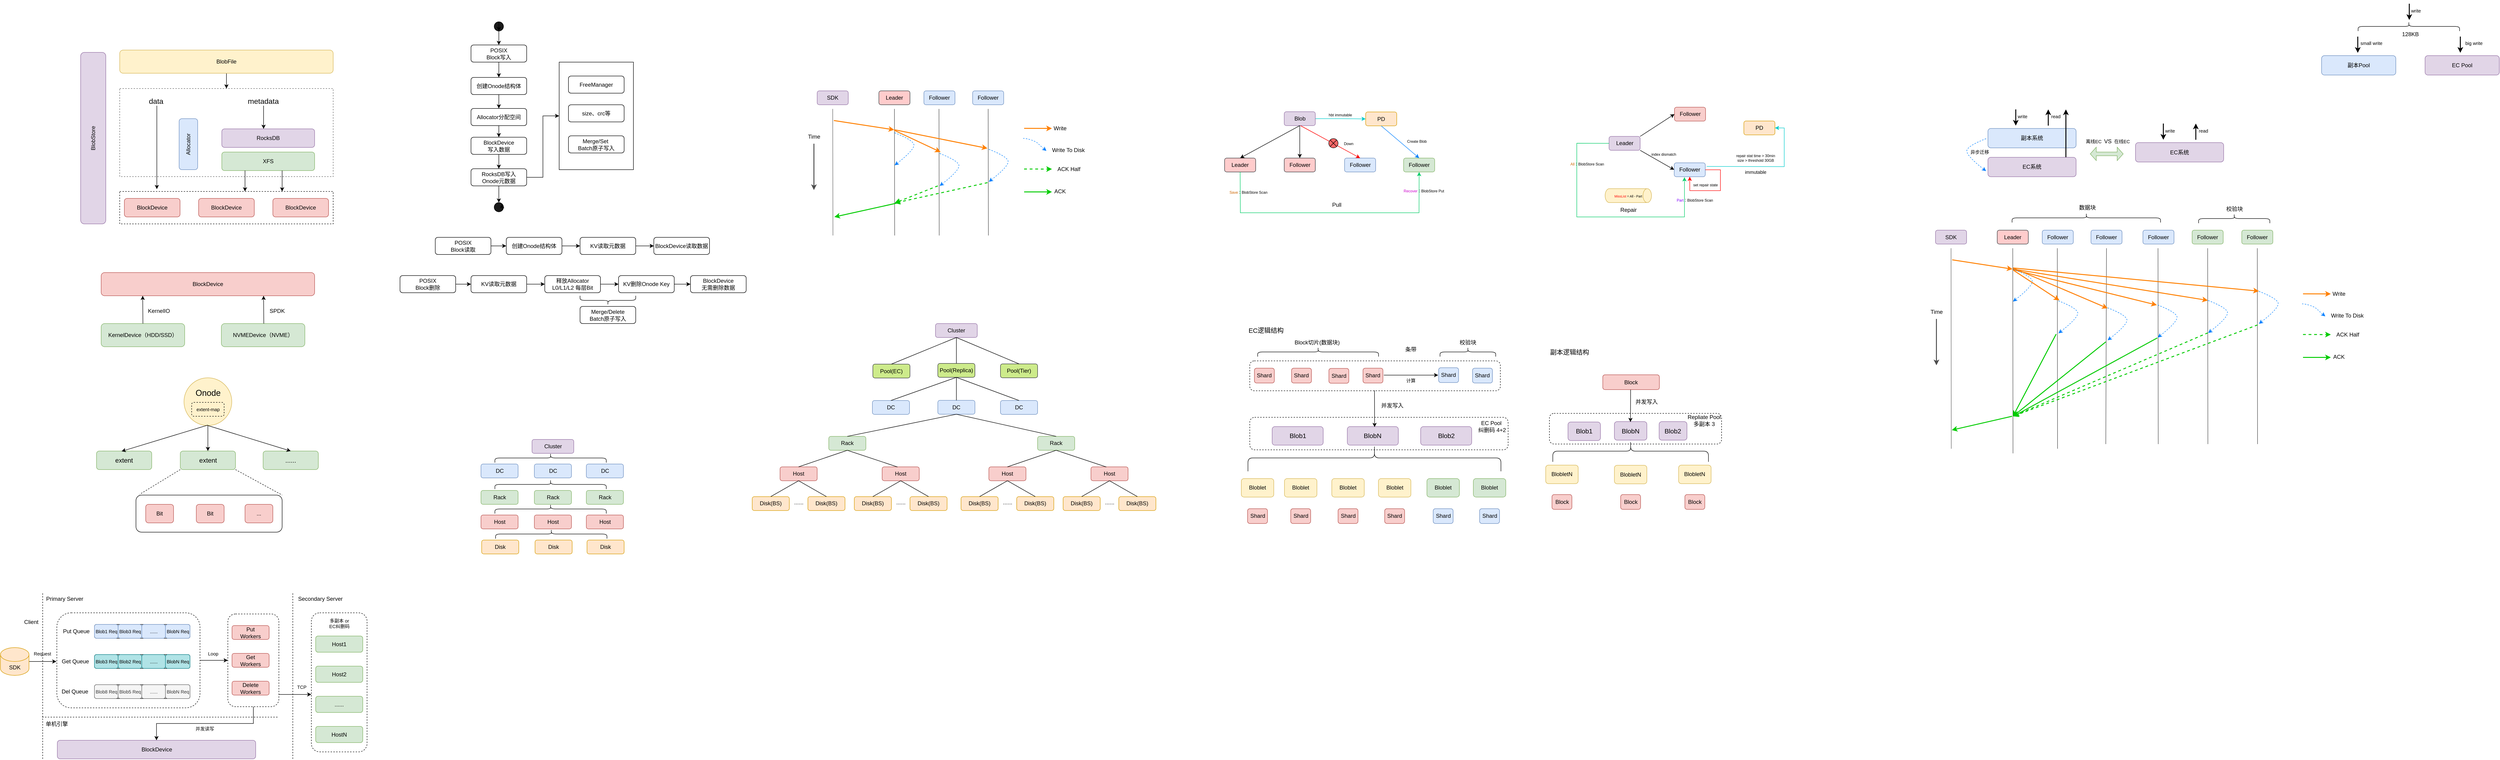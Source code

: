 <mxfile version="24.7.1" type="github">
  <diagram name="第 1 页" id="hEk644xWBqWTwLnJDk1-">
    <mxGraphModel dx="1593" dy="1408" grid="0" gridSize="10" guides="1" tooltips="1" connect="1" arrows="1" fold="1" page="0" pageScale="1" pageWidth="827" pageHeight="1169" math="0" shadow="0">
      <root>
        <mxCell id="0" />
        <mxCell id="1" parent="0" />
        <mxCell id="mA4usco_O7YDniZOFgtf-1" value="BlockDevice" style="rounded=1;whiteSpace=wrap;html=1;fillColor=#f8cecc;strokeColor=#b85450;" parent="1" vertex="1">
          <mxGeometry x="280" y="400" width="120" height="40" as="geometry" />
        </mxCell>
        <mxCell id="mA4usco_O7YDniZOFgtf-3" value="BlockDevice" style="rounded=1;whiteSpace=wrap;html=1;fillColor=#f8cecc;strokeColor=#b85450;" parent="1" vertex="1">
          <mxGeometry x="440" y="400" width="120" height="40" as="geometry" />
        </mxCell>
        <mxCell id="mA4usco_O7YDniZOFgtf-4" value="BlockDevice" style="rounded=1;whiteSpace=wrap;html=1;fillColor=#f8cecc;strokeColor=#b85450;" parent="1" vertex="1">
          <mxGeometry x="600" y="400" width="120" height="40" as="geometry" />
        </mxCell>
        <mxCell id="mA4usco_O7YDniZOFgtf-5" value="" style="rounded=0;whiteSpace=wrap;html=1;fillColor=none;dashed=1;" parent="1" vertex="1">
          <mxGeometry x="270" y="385" width="460" height="70" as="geometry" />
        </mxCell>
        <mxCell id="mA4usco_O7YDniZOFgtf-6" value="" style="endArrow=classic;html=1;rounded=0;" parent="1" edge="1">
          <mxGeometry width="50" height="50" relative="1" as="geometry">
            <mxPoint x="350" y="200" as="sourcePoint" />
            <mxPoint x="350" y="380" as="targetPoint" />
          </mxGeometry>
        </mxCell>
        <mxCell id="mA4usco_O7YDniZOFgtf-7" value="Allocator" style="rounded=1;whiteSpace=wrap;html=1;fillColor=#dae8fc;strokeColor=#6c8ebf;rotation=-90;" parent="1" vertex="1">
          <mxGeometry x="363" y="263" width="110" height="40" as="geometry" />
        </mxCell>
        <mxCell id="mA4usco_O7YDniZOFgtf-9" value="RocksDB" style="rounded=1;whiteSpace=wrap;html=1;fillColor=#e1d5e7;strokeColor=#9673a6;" parent="1" vertex="1">
          <mxGeometry x="490" y="250" width="200" height="40" as="geometry" />
        </mxCell>
        <mxCell id="mA4usco_O7YDniZOFgtf-10" value="XFS" style="rounded=1;whiteSpace=wrap;html=1;fillColor=#d5e8d4;strokeColor=#82b366;" parent="1" vertex="1">
          <mxGeometry x="490" y="300" width="200" height="40" as="geometry" />
        </mxCell>
        <mxCell id="mA4usco_O7YDniZOFgtf-13" value="" style="endArrow=classic;html=1;rounded=0;" parent="1" edge="1">
          <mxGeometry width="50" height="50" relative="1" as="geometry">
            <mxPoint x="540" y="340" as="sourcePoint" />
            <mxPoint x="540" y="385" as="targetPoint" />
          </mxGeometry>
        </mxCell>
        <mxCell id="mA4usco_O7YDniZOFgtf-14" value="" style="endArrow=classic;html=1;rounded=0;" parent="1" edge="1">
          <mxGeometry width="50" height="50" relative="1" as="geometry">
            <mxPoint x="620" y="340" as="sourcePoint" />
            <mxPoint x="620" y="385" as="targetPoint" />
          </mxGeometry>
        </mxCell>
        <mxCell id="mA4usco_O7YDniZOFgtf-15" value="" style="endArrow=classic;html=1;rounded=0;" parent="1" edge="1">
          <mxGeometry width="50" height="50" relative="1" as="geometry">
            <mxPoint x="580" y="200" as="sourcePoint" />
            <mxPoint x="580" y="250" as="targetPoint" />
          </mxGeometry>
        </mxCell>
        <mxCell id="mA4usco_O7YDniZOFgtf-16" value="metadata" style="text;html=1;align=center;verticalAlign=middle;resizable=0;points=[];autosize=1;strokeColor=none;fillColor=none;fontSize=16;" parent="1" vertex="1">
          <mxGeometry x="534" y="175" width="90" height="30" as="geometry" />
        </mxCell>
        <mxCell id="mA4usco_O7YDniZOFgtf-17" value="data" style="text;html=1;align=center;verticalAlign=middle;resizable=0;points=[];autosize=1;strokeColor=none;fillColor=none;fontSize=16;" parent="1" vertex="1">
          <mxGeometry x="323" y="175" width="50" height="30" as="geometry" />
        </mxCell>
        <mxCell id="mA4usco_O7YDniZOFgtf-18" value="" style="rounded=0;whiteSpace=wrap;html=1;fillColor=none;dashed=1;fontColor=#333333;strokeColor=#666666;" parent="1" vertex="1">
          <mxGeometry x="270" y="163" width="460" height="190" as="geometry" />
        </mxCell>
        <mxCell id="mA4usco_O7YDniZOFgtf-21" value="" style="edgeStyle=orthogonalEdgeStyle;rounded=0;orthogonalLoop=1;jettySize=auto;html=1;" parent="1" source="mA4usco_O7YDniZOFgtf-19" target="mA4usco_O7YDniZOFgtf-18" edge="1">
          <mxGeometry relative="1" as="geometry" />
        </mxCell>
        <mxCell id="mA4usco_O7YDniZOFgtf-19" value="BlobFile" style="rounded=1;whiteSpace=wrap;html=1;fillColor=#fff2cc;strokeColor=#d6b656;" parent="1" vertex="1">
          <mxGeometry x="270" y="80" width="460" height="50" as="geometry" />
        </mxCell>
        <mxCell id="mA4usco_O7YDniZOFgtf-42" value="BlobStore" style="rounded=1;whiteSpace=wrap;html=1;rotation=-90;fillColor=#e1d5e7;strokeColor=#9673a6;" parent="1" vertex="1">
          <mxGeometry x="27.88" y="242.88" width="370" height="54.25" as="geometry" />
        </mxCell>
        <mxCell id="uBYIenyCoJej_w_-4nAD-5" value="BlockDevice" style="rounded=1;whiteSpace=wrap;html=1;fillColor=#f8cecc;strokeColor=#b85450;" parent="1" vertex="1">
          <mxGeometry x="230" y="560" width="460" height="50" as="geometry" />
        </mxCell>
        <mxCell id="uBYIenyCoJej_w_-4nAD-6" value="KernelDevice（HDD/SSD）" style="rounded=1;whiteSpace=wrap;html=1;fillColor=#d5e8d4;strokeColor=#82b366;" parent="1" vertex="1">
          <mxGeometry x="230" y="670" width="180" height="50" as="geometry" />
        </mxCell>
        <mxCell id="uBYIenyCoJej_w_-4nAD-7" value="NVMEDevice（NVME）" style="rounded=1;whiteSpace=wrap;html=1;fillColor=#d5e8d4;strokeColor=#82b366;" parent="1" vertex="1">
          <mxGeometry x="489" y="670" width="180" height="50" as="geometry" />
        </mxCell>
        <mxCell id="uBYIenyCoJej_w_-4nAD-12" value="" style="endArrow=classic;html=1;rounded=0;" parent="1" edge="1">
          <mxGeometry width="50" height="50" relative="1" as="geometry">
            <mxPoint x="320" y="670" as="sourcePoint" />
            <mxPoint x="319.5" y="610" as="targetPoint" />
          </mxGeometry>
        </mxCell>
        <mxCell id="uBYIenyCoJej_w_-4nAD-13" value="KernelIO" style="text;html=1;align=center;verticalAlign=middle;resizable=0;points=[];autosize=1;strokeColor=none;fillColor=none;" parent="1" vertex="1">
          <mxGeometry x="321" y="630" width="65" height="26" as="geometry" />
        </mxCell>
        <mxCell id="uBYIenyCoJej_w_-4nAD-14" value="" style="endArrow=classic;html=1;rounded=0;" parent="1" edge="1">
          <mxGeometry width="50" height="50" relative="1" as="geometry">
            <mxPoint x="580.5" y="670" as="sourcePoint" />
            <mxPoint x="580" y="610" as="targetPoint" />
          </mxGeometry>
        </mxCell>
        <mxCell id="uBYIenyCoJej_w_-4nAD-15" value="SPDK" style="text;html=1;align=center;verticalAlign=middle;resizable=0;points=[];autosize=1;strokeColor=none;fillColor=none;" parent="1" vertex="1">
          <mxGeometry x="579" y="628" width="60" height="30" as="geometry" />
        </mxCell>
        <mxCell id="uBYIenyCoJej_w_-4nAD-18" value="" style="ellipse;whiteSpace=wrap;html=1;aspect=fixed;fillColor=#fff2cc;strokeColor=#d6b656;" parent="1" vertex="1">
          <mxGeometry x="408.5" y="787" width="103" height="103" as="geometry" />
        </mxCell>
        <mxCell id="uBYIenyCoJej_w_-4nAD-19" value="extent-map" style="text;html=1;align=center;verticalAlign=middle;resizable=0;points=[];autosize=1;strokeColor=default;fillColor=none;dashed=1;fontSize=10;rounded=1;" parent="1" vertex="1">
          <mxGeometry x="425" y="840" width="70" height="30" as="geometry" />
        </mxCell>
        <mxCell id="uBYIenyCoJej_w_-4nAD-21" value="extent" style="rounded=1;whiteSpace=wrap;html=1;fontSize=14;fillColor=#d5e8d4;strokeColor=#82b366;" parent="1" vertex="1">
          <mxGeometry x="220" y="945" width="119" height="40" as="geometry" />
        </mxCell>
        <mxCell id="uBYIenyCoJej_w_-4nAD-22" value="extent" style="rounded=1;whiteSpace=wrap;html=1;fontSize=14;fillColor=#d5e8d4;strokeColor=#82b366;" parent="1" vertex="1">
          <mxGeometry x="400.5" y="945" width="119" height="40" as="geometry" />
        </mxCell>
        <mxCell id="uBYIenyCoJej_w_-4nAD-23" value="......" style="rounded=1;whiteSpace=wrap;html=1;fontSize=14;fillColor=#d5e8d4;strokeColor=#82b366;" parent="1" vertex="1">
          <mxGeometry x="579" y="945" width="119" height="40" as="geometry" />
        </mxCell>
        <mxCell id="uBYIenyCoJej_w_-4nAD-24" value="" style="endArrow=classic;html=1;rounded=0;entryX=0.454;entryY=0.013;entryDx=0;entryDy=0;entryPerimeter=0;" parent="1" target="uBYIenyCoJej_w_-4nAD-21" edge="1">
          <mxGeometry width="50" height="50" relative="1" as="geometry">
            <mxPoint x="460" y="889" as="sourcePoint" />
            <mxPoint x="530" y="800" as="targetPoint" />
          </mxGeometry>
        </mxCell>
        <mxCell id="uBYIenyCoJej_w_-4nAD-25" value="" style="endArrow=classic;html=1;rounded=0;exitX=0.5;exitY=1;exitDx=0;exitDy=0;" parent="1" source="uBYIenyCoJej_w_-4nAD-18" target="uBYIenyCoJej_w_-4nAD-22" edge="1">
          <mxGeometry width="50" height="50" relative="1" as="geometry">
            <mxPoint x="480" y="850" as="sourcePoint" />
            <mxPoint x="530" y="800" as="targetPoint" />
          </mxGeometry>
        </mxCell>
        <mxCell id="uBYIenyCoJej_w_-4nAD-26" value="" style="endArrow=classic;html=1;rounded=0;entryX=0.5;entryY=0;entryDx=0;entryDy=0;exitX=0.5;exitY=1;exitDx=0;exitDy=0;" parent="1" source="uBYIenyCoJej_w_-4nAD-18" target="uBYIenyCoJej_w_-4nAD-23" edge="1">
          <mxGeometry width="50" height="50" relative="1" as="geometry">
            <mxPoint x="480" y="850" as="sourcePoint" />
            <mxPoint x="530" y="800" as="targetPoint" />
          </mxGeometry>
        </mxCell>
        <mxCell id="uBYIenyCoJej_w_-4nAD-27" value="" style="rounded=1;whiteSpace=wrap;html=1;fillColor=none;" parent="1" vertex="1">
          <mxGeometry x="305" y="1040" width="315" height="80" as="geometry" />
        </mxCell>
        <mxCell id="uBYIenyCoJej_w_-4nAD-28" style="edgeStyle=orthogonalEdgeStyle;rounded=0;orthogonalLoop=1;jettySize=auto;html=1;exitX=0.5;exitY=1;exitDx=0;exitDy=0;" parent="1" source="uBYIenyCoJej_w_-4nAD-27" target="uBYIenyCoJej_w_-4nAD-27" edge="1">
          <mxGeometry relative="1" as="geometry" />
        </mxCell>
        <mxCell id="uBYIenyCoJej_w_-4nAD-29" value="Bit" style="rounded=1;whiteSpace=wrap;html=1;fillColor=#f8cecc;strokeColor=#b85450;" parent="1" vertex="1">
          <mxGeometry x="326" y="1060" width="60" height="40" as="geometry" />
        </mxCell>
        <mxCell id="uBYIenyCoJej_w_-4nAD-30" value="Bit" style="rounded=1;whiteSpace=wrap;html=1;fillColor=#f8cecc;strokeColor=#b85450;" parent="1" vertex="1">
          <mxGeometry x="435" y="1060" width="60" height="40" as="geometry" />
        </mxCell>
        <mxCell id="uBYIenyCoJej_w_-4nAD-31" value="..." style="rounded=1;whiteSpace=wrap;html=1;fillColor=#f8cecc;strokeColor=#b85450;" parent="1" vertex="1">
          <mxGeometry x="540" y="1060" width="60" height="40" as="geometry" />
        </mxCell>
        <mxCell id="uBYIenyCoJej_w_-4nAD-32" value="" style="endArrow=none;html=1;rounded=0;entryX=0.025;entryY=-0.019;entryDx=0;entryDy=0;entryPerimeter=0;exitX=0;exitY=1;exitDx=0;exitDy=0;dashed=1;" parent="1" source="uBYIenyCoJej_w_-4nAD-22" target="uBYIenyCoJej_w_-4nAD-27" edge="1">
          <mxGeometry width="50" height="50" relative="1" as="geometry">
            <mxPoint x="480" y="850" as="sourcePoint" />
            <mxPoint x="530" y="800" as="targetPoint" />
          </mxGeometry>
        </mxCell>
        <mxCell id="uBYIenyCoJej_w_-4nAD-33" value="" style="endArrow=none;html=1;rounded=0;entryX=1;entryY=0;entryDx=0;entryDy=0;exitX=1;exitY=1;exitDx=0;exitDy=0;dashed=1;" parent="1" source="uBYIenyCoJej_w_-4nAD-22" target="uBYIenyCoJej_w_-4nAD-27" edge="1">
          <mxGeometry width="50" height="50" relative="1" as="geometry">
            <mxPoint x="480" y="850" as="sourcePoint" />
            <mxPoint x="530" y="800" as="targetPoint" />
          </mxGeometry>
        </mxCell>
        <mxCell id="uBYIenyCoJej_w_-4nAD-34" value="Onode" style="text;html=1;align=center;verticalAlign=middle;resizable=0;points=[];autosize=1;strokeColor=none;fillColor=none;fontSize=18;" parent="1" vertex="1">
          <mxGeometry x="420" y="800" width="80" height="40" as="geometry" />
        </mxCell>
        <mxCell id="uBYIenyCoJej_w_-4nAD-37" value="" style="edgeStyle=orthogonalEdgeStyle;rounded=0;orthogonalLoop=1;jettySize=auto;html=1;" parent="1" source="uBYIenyCoJej_w_-4nAD-35" target="uBYIenyCoJej_w_-4nAD-36" edge="1">
          <mxGeometry relative="1" as="geometry" />
        </mxCell>
        <mxCell id="uBYIenyCoJej_w_-4nAD-35" value="POSIX&lt;div&gt;Block写入&lt;/div&gt;" style="rounded=1;whiteSpace=wrap;html=1;fillColor=none;" parent="1" vertex="1">
          <mxGeometry x="1027" y="69.01" width="120" height="37" as="geometry" />
        </mxCell>
        <mxCell id="uBYIenyCoJej_w_-4nAD-41" value="" style="edgeStyle=orthogonalEdgeStyle;rounded=0;orthogonalLoop=1;jettySize=auto;html=1;" parent="1" source="uBYIenyCoJej_w_-4nAD-36" target="uBYIenyCoJej_w_-4nAD-40" edge="1">
          <mxGeometry relative="1" as="geometry" />
        </mxCell>
        <mxCell id="uBYIenyCoJej_w_-4nAD-36" value="创建Onode结构体" style="rounded=1;whiteSpace=wrap;html=1;fillColor=none;" parent="1" vertex="1">
          <mxGeometry x="1027" y="139.01" width="120" height="37" as="geometry" />
        </mxCell>
        <mxCell id="uBYIenyCoJej_w_-4nAD-43" value="" style="edgeStyle=orthogonalEdgeStyle;rounded=0;orthogonalLoop=1;jettySize=auto;html=1;" parent="1" source="uBYIenyCoJej_w_-4nAD-38" target="uBYIenyCoJej_w_-4nAD-39" edge="1">
          <mxGeometry relative="1" as="geometry" />
        </mxCell>
        <mxCell id="uBYIenyCoJej_w_-4nAD-38" value="BlockDevice&lt;div&gt;写入数据&lt;/div&gt;" style="rounded=1;whiteSpace=wrap;html=1;fillColor=none;" parent="1" vertex="1">
          <mxGeometry x="1027" y="268.01" width="120" height="37" as="geometry" />
        </mxCell>
        <mxCell id="uBYIenyCoJej_w_-4nAD-50" value="" style="edgeStyle=orthogonalEdgeStyle;rounded=0;orthogonalLoop=1;jettySize=auto;html=1;" parent="1" source="uBYIenyCoJej_w_-4nAD-39" target="uBYIenyCoJej_w_-4nAD-49" edge="1">
          <mxGeometry relative="1" as="geometry" />
        </mxCell>
        <mxCell id="uBYIenyCoJej_w_-4nAD-56" value="" style="edgeStyle=orthogonalEdgeStyle;rounded=0;orthogonalLoop=1;jettySize=auto;html=1;" parent="1" source="uBYIenyCoJej_w_-4nAD-39" target="uBYIenyCoJej_w_-4nAD-55" edge="1">
          <mxGeometry relative="1" as="geometry" />
        </mxCell>
        <mxCell id="uBYIenyCoJej_w_-4nAD-39" value="RocksDB写入&lt;div&gt;Onode元数据&lt;/div&gt;" style="rounded=1;whiteSpace=wrap;html=1;fillColor=none;" parent="1" vertex="1">
          <mxGeometry x="1027" y="336.01" width="120" height="37" as="geometry" />
        </mxCell>
        <mxCell id="uBYIenyCoJej_w_-4nAD-42" value="" style="edgeStyle=orthogonalEdgeStyle;rounded=0;orthogonalLoop=1;jettySize=auto;html=1;" parent="1" source="uBYIenyCoJej_w_-4nAD-40" target="uBYIenyCoJej_w_-4nAD-38" edge="1">
          <mxGeometry relative="1" as="geometry" />
        </mxCell>
        <mxCell id="uBYIenyCoJej_w_-4nAD-40" value="Allocator分配空间" style="rounded=1;whiteSpace=wrap;html=1;fillColor=none;" parent="1" vertex="1">
          <mxGeometry x="1027" y="206.01" width="120" height="37" as="geometry" />
        </mxCell>
        <mxCell id="uBYIenyCoJej_w_-4nAD-48" style="edgeStyle=orthogonalEdgeStyle;rounded=0;orthogonalLoop=1;jettySize=auto;html=1;exitX=0.5;exitY=1;exitDx=0;exitDy=0;entryX=0.5;entryY=0;entryDx=0;entryDy=0;" parent="1" source="uBYIenyCoJej_w_-4nAD-44" target="uBYIenyCoJej_w_-4nAD-35" edge="1">
          <mxGeometry relative="1" as="geometry" />
        </mxCell>
        <mxCell id="uBYIenyCoJej_w_-4nAD-44" value="" style="ellipse;whiteSpace=wrap;html=1;aspect=fixed;fillColor=#1A1A1A;" parent="1" vertex="1">
          <mxGeometry x="1077" y="19.01" width="20" height="20" as="geometry" />
        </mxCell>
        <mxCell id="uBYIenyCoJej_w_-4nAD-45" style="edgeStyle=orthogonalEdgeStyle;rounded=0;orthogonalLoop=1;jettySize=auto;html=1;exitX=0.5;exitY=0;exitDx=0;exitDy=0;entryX=0.5;entryY=1;entryDx=0;entryDy=0;" parent="1" source="uBYIenyCoJej_w_-4nAD-44" target="uBYIenyCoJej_w_-4nAD-44" edge="1">
          <mxGeometry relative="1" as="geometry">
            <Array as="points">
              <mxPoint x="1087" y="39.01" />
              <mxPoint x="1087" y="39.01" />
            </Array>
          </mxGeometry>
        </mxCell>
        <mxCell id="uBYIenyCoJej_w_-4nAD-49" value="" style="ellipse;whiteSpace=wrap;html=1;aspect=fixed;fillColor=#1A1A1A;" parent="1" vertex="1">
          <mxGeometry x="1077" y="409.01" width="20" height="20" as="geometry" />
        </mxCell>
        <mxCell id="uBYIenyCoJej_w_-4nAD-51" style="edgeStyle=orthogonalEdgeStyle;rounded=0;orthogonalLoop=1;jettySize=auto;html=1;exitX=1;exitY=1;exitDx=0;exitDy=0;entryX=1;entryY=0;entryDx=0;entryDy=0;" parent="1" source="uBYIenyCoJej_w_-4nAD-49" target="uBYIenyCoJej_w_-4nAD-49" edge="1">
          <mxGeometry relative="1" as="geometry" />
        </mxCell>
        <mxCell id="uBYIenyCoJej_w_-4nAD-52" value="FreeManager" style="rounded=1;whiteSpace=wrap;html=1;fillColor=none;" parent="1" vertex="1">
          <mxGeometry x="1237" y="136.01" width="120" height="37" as="geometry" />
        </mxCell>
        <mxCell id="uBYIenyCoJej_w_-4nAD-53" value="size、crc等" style="rounded=1;whiteSpace=wrap;html=1;fillColor=none;" parent="1" vertex="1">
          <mxGeometry x="1237" y="198.01" width="120" height="37" as="geometry" />
        </mxCell>
        <mxCell id="uBYIenyCoJej_w_-4nAD-54" value="Merge/Set&amp;nbsp;&lt;div&gt;Batch原子写入&lt;/div&gt;" style="rounded=1;whiteSpace=wrap;html=1;fillColor=none;" parent="1" vertex="1">
          <mxGeometry x="1237" y="265.01" width="120" height="37" as="geometry" />
        </mxCell>
        <mxCell id="uBYIenyCoJej_w_-4nAD-55" value="" style="rounded=0;whiteSpace=wrap;html=1;fillColor=none;" parent="1" vertex="1">
          <mxGeometry x="1217" y="106.01" width="160" height="232" as="geometry" />
        </mxCell>
        <mxCell id="uBYIenyCoJej_w_-4nAD-61" value="" style="edgeStyle=orthogonalEdgeStyle;rounded=0;orthogonalLoop=1;jettySize=auto;html=1;" parent="1" source="uBYIenyCoJej_w_-4nAD-57" target="uBYIenyCoJej_w_-4nAD-58" edge="1">
          <mxGeometry relative="1" as="geometry" />
        </mxCell>
        <mxCell id="uBYIenyCoJej_w_-4nAD-57" value="POSIX&lt;div&gt;Block读取&lt;/div&gt;" style="rounded=1;whiteSpace=wrap;html=1;fillColor=none;" parent="1" vertex="1">
          <mxGeometry x="950" y="484.01" width="120" height="37" as="geometry" />
        </mxCell>
        <mxCell id="uBYIenyCoJej_w_-4nAD-62" value="" style="edgeStyle=orthogonalEdgeStyle;rounded=0;orthogonalLoop=1;jettySize=auto;html=1;" parent="1" source="uBYIenyCoJej_w_-4nAD-58" target="uBYIenyCoJej_w_-4nAD-59" edge="1">
          <mxGeometry relative="1" as="geometry" />
        </mxCell>
        <mxCell id="uBYIenyCoJej_w_-4nAD-58" value="创建Onode结构体" style="rounded=1;whiteSpace=wrap;html=1;fillColor=none;" parent="1" vertex="1">
          <mxGeometry x="1103" y="484.01" width="120" height="37" as="geometry" />
        </mxCell>
        <mxCell id="uBYIenyCoJej_w_-4nAD-63" value="" style="edgeStyle=orthogonalEdgeStyle;rounded=0;orthogonalLoop=1;jettySize=auto;html=1;" parent="1" source="uBYIenyCoJej_w_-4nAD-59" target="uBYIenyCoJej_w_-4nAD-60" edge="1">
          <mxGeometry relative="1" as="geometry" />
        </mxCell>
        <mxCell id="uBYIenyCoJej_w_-4nAD-59" value="KV读取元数据" style="rounded=1;whiteSpace=wrap;html=1;fillColor=none;" parent="1" vertex="1">
          <mxGeometry x="1262" y="484.01" width="120" height="37" as="geometry" />
        </mxCell>
        <mxCell id="uBYIenyCoJej_w_-4nAD-60" value="BlockDevice读取数据" style="rounded=1;whiteSpace=wrap;html=1;fillColor=none;" parent="1" vertex="1">
          <mxGeometry x="1421" y="484.01" width="120" height="37" as="geometry" />
        </mxCell>
        <mxCell id="qF25KTgNBB7xR8GcAoYN-1" value="Cluster" style="rounded=1;whiteSpace=wrap;html=1;fillColor=#e1d5e7;strokeColor=#9673a6;" parent="1" vertex="1">
          <mxGeometry x="1158.5" y="920" width="90" height="30" as="geometry" />
        </mxCell>
        <mxCell id="qF25KTgNBB7xR8GcAoYN-2" value="DC" style="rounded=1;whiteSpace=wrap;html=1;fillColor=#dae8fc;strokeColor=#6c8ebf;" parent="1" vertex="1">
          <mxGeometry x="1048.5" y="973" width="80" height="30" as="geometry" />
        </mxCell>
        <mxCell id="qF25KTgNBB7xR8GcAoYN-4" value="DC" style="rounded=1;whiteSpace=wrap;html=1;fillColor=#dae8fc;strokeColor=#6c8ebf;" parent="1" vertex="1">
          <mxGeometry x="1163.5" y="973" width="80" height="30" as="geometry" />
        </mxCell>
        <mxCell id="qF25KTgNBB7xR8GcAoYN-5" value="DC" style="rounded=1;whiteSpace=wrap;html=1;fillColor=#dae8fc;strokeColor=#6c8ebf;" parent="1" vertex="1">
          <mxGeometry x="1275.5" y="973" width="80" height="30" as="geometry" />
        </mxCell>
        <mxCell id="qF25KTgNBB7xR8GcAoYN-6" value="" style="shape=curlyBracket;whiteSpace=wrap;html=1;rounded=1;labelPosition=left;verticalLabelPosition=middle;align=right;verticalAlign=middle;rotation=90;" parent="1" vertex="1">
          <mxGeometry x="1188.5" y="840" width="20" height="240" as="geometry" />
        </mxCell>
        <mxCell id="qF25KTgNBB7xR8GcAoYN-7" value="Rack" style="rounded=1;whiteSpace=wrap;html=1;fillColor=#d5e8d4;strokeColor=#82b366;" parent="1" vertex="1">
          <mxGeometry x="1048.5" y="1030" width="80" height="30" as="geometry" />
        </mxCell>
        <mxCell id="qF25KTgNBB7xR8GcAoYN-8" value="Rack" style="rounded=1;whiteSpace=wrap;html=1;fillColor=#d5e8d4;strokeColor=#82b366;" parent="1" vertex="1">
          <mxGeometry x="1163.5" y="1030" width="80" height="30" as="geometry" />
        </mxCell>
        <mxCell id="qF25KTgNBB7xR8GcAoYN-9" value="Rack" style="rounded=1;whiteSpace=wrap;html=1;fillColor=#d5e8d4;strokeColor=#82b366;" parent="1" vertex="1">
          <mxGeometry x="1275.5" y="1030" width="80" height="30" as="geometry" />
        </mxCell>
        <mxCell id="qF25KTgNBB7xR8GcAoYN-10" value="" style="shape=curlyBracket;whiteSpace=wrap;html=1;rounded=1;labelPosition=left;verticalLabelPosition=middle;align=right;verticalAlign=middle;rotation=90;" parent="1" vertex="1">
          <mxGeometry x="1188.5" y="897" width="20" height="240" as="geometry" />
        </mxCell>
        <mxCell id="qF25KTgNBB7xR8GcAoYN-11" value="Host" style="rounded=1;whiteSpace=wrap;html=1;fillColor=#f8cecc;strokeColor=#b85450;" parent="1" vertex="1">
          <mxGeometry x="1048.5" y="1083" width="80" height="30" as="geometry" />
        </mxCell>
        <mxCell id="qF25KTgNBB7xR8GcAoYN-12" value="Host" style="rounded=1;whiteSpace=wrap;html=1;fillColor=#f8cecc;strokeColor=#b85450;" parent="1" vertex="1">
          <mxGeometry x="1163.5" y="1083" width="80" height="30" as="geometry" />
        </mxCell>
        <mxCell id="qF25KTgNBB7xR8GcAoYN-13" value="Host" style="rounded=1;whiteSpace=wrap;html=1;fillColor=#f8cecc;strokeColor=#b85450;" parent="1" vertex="1">
          <mxGeometry x="1275.5" y="1083" width="80" height="30" as="geometry" />
        </mxCell>
        <mxCell id="qF25KTgNBB7xR8GcAoYN-14" value="" style="shape=curlyBracket;whiteSpace=wrap;html=1;rounded=1;labelPosition=left;verticalLabelPosition=middle;align=right;verticalAlign=middle;rotation=90;" parent="1" vertex="1">
          <mxGeometry x="1188.5" y="950" width="20" height="240" as="geometry" />
        </mxCell>
        <mxCell id="qF25KTgNBB7xR8GcAoYN-15" value="Disk" style="rounded=1;whiteSpace=wrap;html=1;fillColor=#ffe6cc;strokeColor=#d79b00;" parent="1" vertex="1">
          <mxGeometry x="1050" y="1137" width="80" height="30" as="geometry" />
        </mxCell>
        <mxCell id="qF25KTgNBB7xR8GcAoYN-16" value="Disk" style="rounded=1;whiteSpace=wrap;html=1;fillColor=#ffe6cc;strokeColor=#d79b00;" parent="1" vertex="1">
          <mxGeometry x="1165" y="1137" width="80" height="30" as="geometry" />
        </mxCell>
        <mxCell id="qF25KTgNBB7xR8GcAoYN-17" value="Disk" style="rounded=1;whiteSpace=wrap;html=1;fillColor=#ffe6cc;strokeColor=#d79b00;" parent="1" vertex="1">
          <mxGeometry x="1277" y="1137" width="80" height="30" as="geometry" />
        </mxCell>
        <mxCell id="qF25KTgNBB7xR8GcAoYN-18" value="" style="shape=curlyBracket;whiteSpace=wrap;html=1;rounded=1;labelPosition=left;verticalLabelPosition=middle;align=right;verticalAlign=middle;rotation=90;" parent="1" vertex="1">
          <mxGeometry x="1190" y="1004" width="20" height="240" as="geometry" />
        </mxCell>
        <mxCell id="qF25KTgNBB7xR8GcAoYN-19" value="" style="edgeStyle=orthogonalEdgeStyle;rounded=0;orthogonalLoop=1;jettySize=auto;html=1;" parent="1" source="qF25KTgNBB7xR8GcAoYN-20" target="qF25KTgNBB7xR8GcAoYN-22" edge="1">
          <mxGeometry relative="1" as="geometry" />
        </mxCell>
        <mxCell id="qF25KTgNBB7xR8GcAoYN-20" value="POSIX&lt;div&gt;Block删除&lt;/div&gt;" style="rounded=1;whiteSpace=wrap;html=1;fillColor=none;" parent="1" vertex="1">
          <mxGeometry x="874" y="566.5" width="120" height="37" as="geometry" />
        </mxCell>
        <mxCell id="qF25KTgNBB7xR8GcAoYN-21" value="" style="edgeStyle=orthogonalEdgeStyle;rounded=0;orthogonalLoop=1;jettySize=auto;html=1;" parent="1" source="qF25KTgNBB7xR8GcAoYN-22" target="qF25KTgNBB7xR8GcAoYN-24" edge="1">
          <mxGeometry relative="1" as="geometry" />
        </mxCell>
        <mxCell id="qF25KTgNBB7xR8GcAoYN-22" value="KV读取元数据" style="rounded=1;whiteSpace=wrap;html=1;fillColor=none;" parent="1" vertex="1">
          <mxGeometry x="1027" y="566.5" width="120" height="37" as="geometry" />
        </mxCell>
        <mxCell id="qF25KTgNBB7xR8GcAoYN-23" value="" style="edgeStyle=orthogonalEdgeStyle;rounded=0;orthogonalLoop=1;jettySize=auto;html=1;" parent="1" source="qF25KTgNBB7xR8GcAoYN-24" target="qF25KTgNBB7xR8GcAoYN-25" edge="1">
          <mxGeometry relative="1" as="geometry" />
        </mxCell>
        <mxCell id="qF25KTgNBB7xR8GcAoYN-24" value="释放Allocator&lt;div&gt;L0/L1/L2 每层Bit&lt;/div&gt;" style="rounded=1;whiteSpace=wrap;html=1;fillColor=none;" parent="1" vertex="1">
          <mxGeometry x="1186" y="566.5" width="120" height="37" as="geometry" />
        </mxCell>
        <mxCell id="qF25KTgNBB7xR8GcAoYN-30" value="" style="edgeStyle=orthogonalEdgeStyle;rounded=0;orthogonalLoop=1;jettySize=auto;html=1;" parent="1" source="qF25KTgNBB7xR8GcAoYN-25" target="qF25KTgNBB7xR8GcAoYN-27" edge="1">
          <mxGeometry relative="1" as="geometry" />
        </mxCell>
        <mxCell id="qF25KTgNBB7xR8GcAoYN-25" value="KV删除Onode Key" style="rounded=1;whiteSpace=wrap;html=1;fillColor=none;" parent="1" vertex="1">
          <mxGeometry x="1345" y="566.5" width="120" height="37" as="geometry" />
        </mxCell>
        <mxCell id="qF25KTgNBB7xR8GcAoYN-27" value="BlockDevice&lt;div&gt;无需删除数据&lt;/div&gt;" style="rounded=1;whiteSpace=wrap;html=1;fillColor=none;" parent="1" vertex="1">
          <mxGeometry x="1500" y="566.5" width="120" height="37" as="geometry" />
        </mxCell>
        <mxCell id="qF25KTgNBB7xR8GcAoYN-28" value="" style="shape=curlyBracket;whiteSpace=wrap;html=1;rounded=1;flipH=1;labelPosition=right;verticalLabelPosition=middle;align=left;verticalAlign=middle;rotation=90;" parent="1" vertex="1">
          <mxGeometry x="1312" y="560" width="20" height="120" as="geometry" />
        </mxCell>
        <mxCell id="qF25KTgNBB7xR8GcAoYN-29" value="Merge/Delete&lt;div&gt;Batch原子写入&lt;/div&gt;" style="rounded=1;whiteSpace=wrap;html=1;fillColor=none;" parent="1" vertex="1">
          <mxGeometry x="1262" y="633" width="120" height="37" as="geometry" />
        </mxCell>
        <mxCell id="u47Wq5W3U5I5WtXVGjhD-43" value="" style="edgeStyle=orthogonalEdgeStyle;rounded=0;orthogonalLoop=1;jettySize=auto;html=1;" parent="1" source="u47Wq5W3U5I5WtXVGjhD-3" target="u47Wq5W3U5I5WtXVGjhD-41" edge="1">
          <mxGeometry relative="1" as="geometry" />
        </mxCell>
        <mxCell id="u47Wq5W3U5I5WtXVGjhD-3" value="SDK" style="shape=cylinder3;whiteSpace=wrap;html=1;boundedLbl=1;backgroundOutline=1;size=15;fillColor=#ffe6cc;strokeColor=#d79b00;" parent="1" vertex="1">
          <mxGeometry x="13" y="1369" width="61.5" height="60" as="geometry" />
        </mxCell>
        <mxCell id="u47Wq5W3U5I5WtXVGjhD-4" value="Put&lt;br&gt;Workers" style="rounded=1;whiteSpace=wrap;html=1;fillColor=#f8cecc;strokeColor=#b85450;" parent="1" vertex="1">
          <mxGeometry x="512" y="1321.5" width="80" height="30" as="geometry" />
        </mxCell>
        <mxCell id="u47Wq5W3U5I5WtXVGjhD-5" value="&lt;div&gt;Get&lt;/div&gt;Workers" style="rounded=1;whiteSpace=wrap;html=1;fillColor=#f8cecc;strokeColor=#b85450;" parent="1" vertex="1">
          <mxGeometry x="512" y="1381.5" width="80" height="30" as="geometry" />
        </mxCell>
        <mxCell id="u47Wq5W3U5I5WtXVGjhD-6" value="&lt;div&gt;Delete&lt;/div&gt;Workers" style="rounded=1;whiteSpace=wrap;html=1;fillColor=#f8cecc;strokeColor=#b85450;" parent="1" vertex="1">
          <mxGeometry x="512" y="1441.5" width="80" height="30" as="geometry" />
        </mxCell>
        <mxCell id="u47Wq5W3U5I5WtXVGjhD-45" value="" style="edgeStyle=orthogonalEdgeStyle;rounded=0;orthogonalLoop=1;jettySize=auto;html=1;" parent="1" source="u47Wq5W3U5I5WtXVGjhD-7" target="u47Wq5W3U5I5WtXVGjhD-11" edge="1">
          <mxGeometry relative="1" as="geometry" />
        </mxCell>
        <mxCell id="u47Wq5W3U5I5WtXVGjhD-7" value="" style="rounded=1;whiteSpace=wrap;html=1;fillColor=none;dashed=1;" parent="1" vertex="1">
          <mxGeometry x="134.5" y="1294" width="308.5" height="205" as="geometry" />
        </mxCell>
        <mxCell id="u47Wq5W3U5I5WtXVGjhD-8" value="" style="rounded=1;whiteSpace=wrap;html=1;fillColor=none;" parent="1" vertex="1">
          <mxGeometry x="215.5" y="1319" width="206" height="30" as="geometry" />
        </mxCell>
        <mxCell id="u47Wq5W3U5I5WtXVGjhD-48" value="" style="edgeStyle=orthogonalEdgeStyle;rounded=0;orthogonalLoop=1;jettySize=auto;html=1;" parent="1" source="u47Wq5W3U5I5WtXVGjhD-11" target="u47Wq5W3U5I5WtXVGjhD-47" edge="1">
          <mxGeometry relative="1" as="geometry" />
        </mxCell>
        <mxCell id="u47Wq5W3U5I5WtXVGjhD-11" value="" style="rounded=1;whiteSpace=wrap;html=1;fillColor=none;dashed=1;" parent="1" vertex="1">
          <mxGeometry x="503" y="1296.5" width="110" height="200" as="geometry" />
        </mxCell>
        <mxCell id="u47Wq5W3U5I5WtXVGjhD-15" value="Blob1 Req" style="rounded=1;whiteSpace=wrap;html=1;fillColor=#dae8fc;fontSize=10;strokeColor=#6c8ebf;" parent="1" vertex="1">
          <mxGeometry x="215.5" y="1319" width="51" height="30" as="geometry" />
        </mxCell>
        <mxCell id="u47Wq5W3U5I5WtXVGjhD-17" value="Blob3 Req" style="rounded=1;whiteSpace=wrap;html=1;fillColor=#dae8fc;fontSize=10;strokeColor=#6c8ebf;" parent="1" vertex="1">
          <mxGeometry x="266.5" y="1319" width="51" height="30" as="geometry" />
        </mxCell>
        <mxCell id="u47Wq5W3U5I5WtXVGjhD-18" value="......" style="rounded=1;whiteSpace=wrap;html=1;fillColor=#dae8fc;fontSize=10;strokeColor=#6c8ebf;" parent="1" vertex="1">
          <mxGeometry x="317.5" y="1319" width="51" height="30" as="geometry" />
        </mxCell>
        <mxCell id="u47Wq5W3U5I5WtXVGjhD-19" value="BlobN Req" style="rounded=1;whiteSpace=wrap;html=1;fillColor=#dae8fc;fontSize=10;strokeColor=#6c8ebf;" parent="1" vertex="1">
          <mxGeometry x="368.5" y="1319" width="53" height="30" as="geometry" />
        </mxCell>
        <mxCell id="u47Wq5W3U5I5WtXVGjhD-30" value="" style="rounded=1;whiteSpace=wrap;html=1;fillColor=none;" parent="1" vertex="1">
          <mxGeometry x="215.5" y="1384" width="206" height="30" as="geometry" />
        </mxCell>
        <mxCell id="u47Wq5W3U5I5WtXVGjhD-31" value="Blob3 Req" style="rounded=1;whiteSpace=wrap;html=1;fillColor=#b0e3e6;fontSize=10;strokeColor=#0e8088;" parent="1" vertex="1">
          <mxGeometry x="215.5" y="1384" width="51" height="30" as="geometry" />
        </mxCell>
        <mxCell id="u47Wq5W3U5I5WtXVGjhD-32" value="Blob2 Req" style="rounded=1;whiteSpace=wrap;html=1;fillColor=#b0e3e6;fontSize=10;strokeColor=#0e8088;" parent="1" vertex="1">
          <mxGeometry x="266.5" y="1384" width="51" height="30" as="geometry" />
        </mxCell>
        <mxCell id="u47Wq5W3U5I5WtXVGjhD-33" value="......" style="rounded=1;whiteSpace=wrap;html=1;fillColor=#b0e3e6;fontSize=10;strokeColor=#0e8088;" parent="1" vertex="1">
          <mxGeometry x="317.5" y="1384" width="51" height="30" as="geometry" />
        </mxCell>
        <mxCell id="u47Wq5W3U5I5WtXVGjhD-34" value="BlobN Req" style="rounded=1;whiteSpace=wrap;html=1;fillColor=#b0e3e6;fontSize=10;strokeColor=#0e8088;" parent="1" vertex="1">
          <mxGeometry x="368.5" y="1384" width="53" height="30" as="geometry" />
        </mxCell>
        <mxCell id="u47Wq5W3U5I5WtXVGjhD-35" value="" style="rounded=1;whiteSpace=wrap;html=1;fillColor=none;" parent="1" vertex="1">
          <mxGeometry x="215.5" y="1449" width="206" height="30" as="geometry" />
        </mxCell>
        <mxCell id="u47Wq5W3U5I5WtXVGjhD-36" value="Blob8 Req" style="rounded=1;whiteSpace=wrap;html=1;fillColor=#f5f5f5;fontSize=10;strokeColor=#666666;fontColor=#333333;" parent="1" vertex="1">
          <mxGeometry x="215.5" y="1449" width="51" height="30" as="geometry" />
        </mxCell>
        <mxCell id="u47Wq5W3U5I5WtXVGjhD-37" value="Blob5 Req" style="rounded=1;whiteSpace=wrap;html=1;fillColor=#f5f5f5;fontSize=10;strokeColor=#666666;fontColor=#333333;" parent="1" vertex="1">
          <mxGeometry x="266.5" y="1449" width="51" height="30" as="geometry" />
        </mxCell>
        <mxCell id="u47Wq5W3U5I5WtXVGjhD-38" value="......" style="rounded=1;whiteSpace=wrap;html=1;fillColor=#f5f5f5;fontSize=10;fontColor=#333333;strokeColor=#666666;" parent="1" vertex="1">
          <mxGeometry x="317.5" y="1449" width="51" height="30" as="geometry" />
        </mxCell>
        <mxCell id="u47Wq5W3U5I5WtXVGjhD-39" value="BlobN Req" style="rounded=1;whiteSpace=wrap;html=1;fillColor=#f5f5f5;fontSize=10;fontColor=#333333;strokeColor=#666666;" parent="1" vertex="1">
          <mxGeometry x="368.5" y="1449" width="53" height="30" as="geometry" />
        </mxCell>
        <mxCell id="u47Wq5W3U5I5WtXVGjhD-40" value="Put Queue" style="text;html=1;align=center;verticalAlign=middle;resizable=0;points=[];autosize=1;strokeColor=none;fillColor=none;" parent="1" vertex="1">
          <mxGeometry x="135.5" y="1319" width="80" height="30" as="geometry" />
        </mxCell>
        <mxCell id="u47Wq5W3U5I5WtXVGjhD-41" value="Get Queue" style="text;html=1;align=center;verticalAlign=middle;resizable=0;points=[];autosize=1;strokeColor=none;fillColor=none;" parent="1" vertex="1">
          <mxGeometry x="133.5" y="1384" width="80" height="30" as="geometry" />
        </mxCell>
        <mxCell id="u47Wq5W3U5I5WtXVGjhD-42" value="Del Queue" style="text;html=1;align=center;verticalAlign=middle;resizable=0;points=[];autosize=1;strokeColor=none;fillColor=none;" parent="1" vertex="1">
          <mxGeometry x="133" y="1449" width="80" height="30" as="geometry" />
        </mxCell>
        <mxCell id="u47Wq5W3U5I5WtXVGjhD-44" value="&lt;font style=&quot;font-size: 10px;&quot;&gt;Request&lt;/font&gt;" style="text;html=1;align=center;verticalAlign=middle;resizable=0;points=[];autosize=1;strokeColor=none;fillColor=none;" parent="1" vertex="1">
          <mxGeometry x="73" y="1367" width="60" height="30" as="geometry" />
        </mxCell>
        <mxCell id="u47Wq5W3U5I5WtXVGjhD-46" value="" style="endArrow=none;html=1;rounded=0;dashed=1;" parent="1" edge="1">
          <mxGeometry width="50" height="50" relative="1" as="geometry">
            <mxPoint x="104" y="1609" as="sourcePoint" />
            <mxPoint x="104" y="1249" as="targetPoint" />
          </mxGeometry>
        </mxCell>
        <mxCell id="u47Wq5W3U5I5WtXVGjhD-47" value="BlockDevice" style="rounded=1;whiteSpace=wrap;html=1;fillColor=#e1d5e7;strokeColor=#9673a6;" parent="1" vertex="1">
          <mxGeometry x="135.5" y="1569" width="427.5" height="40" as="geometry" />
        </mxCell>
        <mxCell id="u47Wq5W3U5I5WtXVGjhD-49" value="Client" style="text;html=1;align=center;verticalAlign=middle;resizable=0;points=[];autosize=1;strokeColor=none;fillColor=none;" parent="1" vertex="1">
          <mxGeometry x="54" y="1299" width="50" height="30" as="geometry" />
        </mxCell>
        <mxCell id="u47Wq5W3U5I5WtXVGjhD-50" value="Primary Server" style="text;html=1;align=center;verticalAlign=middle;resizable=0;points=[];autosize=1;strokeColor=none;fillColor=none;" parent="1" vertex="1">
          <mxGeometry x="101" y="1249" width="100" height="30" as="geometry" />
        </mxCell>
        <mxCell id="u47Wq5W3U5I5WtXVGjhD-51" value="" style="endArrow=none;dashed=1;html=1;rounded=0;" parent="1" edge="1">
          <mxGeometry width="50" height="50" relative="1" as="geometry">
            <mxPoint x="103" y="1519" as="sourcePoint" />
            <mxPoint x="613" y="1519" as="targetPoint" />
          </mxGeometry>
        </mxCell>
        <mxCell id="u47Wq5W3U5I5WtXVGjhD-52" value="单机引擎" style="text;html=1;align=center;verticalAlign=middle;resizable=0;points=[];autosize=1;strokeColor=none;fillColor=none;" parent="1" vertex="1">
          <mxGeometry x="99" y="1519" width="70" height="30" as="geometry" />
        </mxCell>
        <mxCell id="u47Wq5W3U5I5WtXVGjhD-53" value="&lt;font style=&quot;font-size: 10px;&quot;&gt;并发读写&lt;/font&gt;" style="text;html=1;align=center;verticalAlign=middle;resizable=0;points=[];autosize=1;strokeColor=none;fillColor=none;" parent="1" vertex="1">
          <mxGeometry x="423" y="1529" width="60" height="30" as="geometry" />
        </mxCell>
        <mxCell id="u47Wq5W3U5I5WtXVGjhD-55" value="Host1" style="rounded=1;whiteSpace=wrap;html=1;fillColor=#d5e8d4;strokeColor=#82b366;" parent="1" vertex="1">
          <mxGeometry x="692.25" y="1344" width="101.5" height="35" as="geometry" />
        </mxCell>
        <mxCell id="u47Wq5W3U5I5WtXVGjhD-56" value="Host2" style="rounded=1;whiteSpace=wrap;html=1;fillColor=#d5e8d4;strokeColor=#82b366;" parent="1" vertex="1">
          <mxGeometry x="692.25" y="1409" width="101.5" height="35" as="geometry" />
        </mxCell>
        <mxCell id="u47Wq5W3U5I5WtXVGjhD-57" value="......" style="rounded=1;whiteSpace=wrap;html=1;fillColor=#d5e8d4;strokeColor=#82b366;" parent="1" vertex="1">
          <mxGeometry x="692.25" y="1474" width="101.5" height="35" as="geometry" />
        </mxCell>
        <mxCell id="u47Wq5W3U5I5WtXVGjhD-58" value="HostN" style="rounded=1;whiteSpace=wrap;html=1;fillColor=#d5e8d4;strokeColor=#82b366;" parent="1" vertex="1">
          <mxGeometry x="692.25" y="1539" width="101.5" height="35" as="geometry" />
        </mxCell>
        <mxCell id="u47Wq5W3U5I5WtXVGjhD-59" value="" style="rounded=1;whiteSpace=wrap;html=1;fillColor=none;dashed=1;" parent="1" vertex="1">
          <mxGeometry x="683" y="1294" width="120" height="300" as="geometry" />
        </mxCell>
        <mxCell id="u47Wq5W3U5I5WtXVGjhD-60" value="多副本 or&lt;div style=&quot;font-size: 10px;&quot;&gt;EC纠删码&lt;/div&gt;" style="text;html=1;align=center;verticalAlign=middle;resizable=0;points=[];autosize=1;strokeColor=none;fillColor=none;fontSize=10;" parent="1" vertex="1">
          <mxGeometry x="708" y="1296.5" width="70" height="40" as="geometry" />
        </mxCell>
        <mxCell id="u47Wq5W3U5I5WtXVGjhD-61" value="" style="endArrow=none;html=1;rounded=0;dashed=1;" parent="1" edge="1">
          <mxGeometry width="50" height="50" relative="1" as="geometry">
            <mxPoint x="643" y="1609" as="sourcePoint" />
            <mxPoint x="643" y="1249" as="targetPoint" />
          </mxGeometry>
        </mxCell>
        <mxCell id="u47Wq5W3U5I5WtXVGjhD-63" value="" style="endArrow=classic;html=1;rounded=0;entryX=0;entryY=0.587;entryDx=0;entryDy=0;entryPerimeter=0;exitX=1;exitY=0.868;exitDx=0;exitDy=0;exitPerimeter=0;" parent="1" source="u47Wq5W3U5I5WtXVGjhD-11" target="u47Wq5W3U5I5WtXVGjhD-59" edge="1">
          <mxGeometry width="50" height="50" relative="1" as="geometry">
            <mxPoint x="613" y="1470" as="sourcePoint" />
            <mxPoint x="513" y="1419" as="targetPoint" />
          </mxGeometry>
        </mxCell>
        <mxCell id="u47Wq5W3U5I5WtXVGjhD-65" value="TCP" style="text;html=1;align=center;verticalAlign=middle;resizable=0;points=[];autosize=1;strokeColor=none;fillColor=none;fontSize=10;" parent="1" vertex="1">
          <mxGeometry x="642" y="1439" width="40" height="30" as="geometry" />
        </mxCell>
        <mxCell id="u47Wq5W3U5I5WtXVGjhD-66" value="Loop" style="text;html=1;align=center;verticalAlign=middle;resizable=0;points=[];autosize=1;strokeColor=none;fillColor=none;fontSize=10;" parent="1" vertex="1">
          <mxGeometry x="446" y="1367" width="50" height="30" as="geometry" />
        </mxCell>
        <mxCell id="u47Wq5W3U5I5WtXVGjhD-67" value="Secondary Server" style="text;html=1;align=center;verticalAlign=middle;resizable=0;points=[];autosize=1;strokeColor=none;fillColor=none;" parent="1" vertex="1">
          <mxGeometry x="642" y="1249" width="120" height="30" as="geometry" />
        </mxCell>
        <mxCell id="u47Wq5W3U5I5WtXVGjhD-70" value="Shard" style="rounded=1;whiteSpace=wrap;html=1;fillColor=#f8cecc;strokeColor=#b85450;" parent="1" vertex="1">
          <mxGeometry x="2715.25" y="766.25" width="43" height="32" as="geometry" />
        </mxCell>
        <mxCell id="u47Wq5W3U5I5WtXVGjhD-71" value="Shard" style="rounded=1;whiteSpace=wrap;html=1;fillColor=#f8cecc;strokeColor=#b85450;" parent="1" vertex="1">
          <mxGeometry x="2795.25" y="766.25" width="43" height="32" as="geometry" />
        </mxCell>
        <mxCell id="u47Wq5W3U5I5WtXVGjhD-72" value="Shard" style="rounded=1;whiteSpace=wrap;html=1;fillColor=#f8cecc;strokeColor=#b85450;" parent="1" vertex="1">
          <mxGeometry x="2875.75" y="766.75" width="43" height="32" as="geometry" />
        </mxCell>
        <mxCell id="u47Wq5W3U5I5WtXVGjhD-73" value="Shard" style="rounded=1;whiteSpace=wrap;html=1;fillColor=#f8cecc;strokeColor=#b85450;" parent="1" vertex="1">
          <mxGeometry x="2949.25" y="766.25" width="43" height="32" as="geometry" />
        </mxCell>
        <mxCell id="u47Wq5W3U5I5WtXVGjhD-74" value="Shard" style="rounded=1;whiteSpace=wrap;html=1;fillColor=#dae8fc;strokeColor=#6c8ebf;" parent="1" vertex="1">
          <mxGeometry x="3112.25" y="765.25" width="43" height="32" as="geometry" />
        </mxCell>
        <mxCell id="u47Wq5W3U5I5WtXVGjhD-75" value="Shard" style="rounded=1;whiteSpace=wrap;html=1;fillColor=#dae8fc;strokeColor=#6c8ebf;" parent="1" vertex="1">
          <mxGeometry x="3185.25" y="766.25" width="43" height="32" as="geometry" />
        </mxCell>
        <mxCell id="u47Wq5W3U5I5WtXVGjhD-77" value="" style="endArrow=classic;html=1;rounded=0;entryX=0;entryY=0.5;entryDx=0;entryDy=0;" parent="1" edge="1">
          <mxGeometry width="50" height="50" relative="1" as="geometry">
            <mxPoint x="2994.25" y="781.25" as="sourcePoint" />
            <mxPoint x="3111.25" y="781.25" as="targetPoint" />
          </mxGeometry>
        </mxCell>
        <mxCell id="u47Wq5W3U5I5WtXVGjhD-78" value="计算" style="text;html=1;align=center;verticalAlign=middle;resizable=0;points=[];autosize=1;strokeColor=none;fillColor=none;fontSize=10;" parent="1" vertex="1">
          <mxGeometry x="3032.25" y="778.25" width="40" height="30" as="geometry" />
        </mxCell>
        <mxCell id="u47Wq5W3U5I5WtXVGjhD-79" value="" style="rounded=1;whiteSpace=wrap;html=1;fillColor=none;dashed=1;" parent="1" vertex="1">
          <mxGeometry x="2705.25" y="750.5" width="540" height="64.5" as="geometry" />
        </mxCell>
        <mxCell id="u47Wq5W3U5I5WtXVGjhD-80" value="" style="shape=curlyBracket;whiteSpace=wrap;html=1;rounded=1;labelPosition=left;verticalLabelPosition=middle;align=right;verticalAlign=middle;rotation=90;" parent="1" vertex="1">
          <mxGeometry x="3165.25" y="671.25" width="20" height="120" as="geometry" />
        </mxCell>
        <mxCell id="u47Wq5W3U5I5WtXVGjhD-81" value="校验块" style="text;html=1;align=center;verticalAlign=middle;resizable=0;points=[];autosize=1;strokeColor=none;fillColor=none;" parent="1" vertex="1">
          <mxGeometry x="3145.25" y="696.25" width="60" height="30" as="geometry" />
        </mxCell>
        <mxCell id="u47Wq5W3U5I5WtXVGjhD-82" value="" style="shape=curlyBracket;whiteSpace=wrap;html=1;rounded=1;labelPosition=left;verticalLabelPosition=middle;align=right;verticalAlign=middle;rotation=90;" parent="1" vertex="1">
          <mxGeometry x="2842.5" y="601.0" width="20" height="260.5" as="geometry" />
        </mxCell>
        <mxCell id="u47Wq5W3U5I5WtXVGjhD-83" value="Block切片(数据块)" style="text;html=1;align=center;verticalAlign=middle;resizable=0;points=[];autosize=1;strokeColor=none;fillColor=none;" parent="1" vertex="1">
          <mxGeometry x="2790.25" y="696.25" width="120" height="30" as="geometry" />
        </mxCell>
        <mxCell id="u47Wq5W3U5I5WtXVGjhD-84" value="条带" style="text;html=1;align=center;verticalAlign=middle;resizable=0;points=[];autosize=1;strokeColor=none;fillColor=none;" parent="1" vertex="1">
          <mxGeometry x="3027.25" y="711.25" width="50" height="30" as="geometry" />
        </mxCell>
        <mxCell id="u47Wq5W3U5I5WtXVGjhD-104" value="BlobN" style="rounded=1;whiteSpace=wrap;html=1;fillColor=#e1d5e7;fontSize=14;strokeColor=#9673a6;" parent="1" vertex="1">
          <mxGeometry x="3491" y="881.53" width="70" height="40" as="geometry" />
        </mxCell>
        <mxCell id="u47Wq5W3U5I5WtXVGjhD-106" value="BlobletN" style="rounded=1;whiteSpace=wrap;html=1;fillColor=#fff2cc;strokeColor=#d6b656;" parent="1" vertex="1">
          <mxGeometry x="3343" y="975.35" width="70" height="40" as="geometry" />
        </mxCell>
        <mxCell id="u47Wq5W3U5I5WtXVGjhD-107" value="BlobletN" style="rounded=1;whiteSpace=wrap;html=1;fillColor=#fff2cc;strokeColor=#d6b656;" parent="1" vertex="1">
          <mxGeometry x="3491" y="975.73" width="70" height="40" as="geometry" />
        </mxCell>
        <mxCell id="u47Wq5W3U5I5WtXVGjhD-108" value="BlobletN" style="rounded=1;whiteSpace=wrap;html=1;fillColor=#fff2cc;strokeColor=#d6b656;" parent="1" vertex="1">
          <mxGeometry x="3629.41" y="975.35" width="70" height="40" as="geometry" />
        </mxCell>
        <mxCell id="u47Wq5W3U5I5WtXVGjhD-112" value="" style="shape=curlyBracket;whiteSpace=wrap;html=1;rounded=1;labelPosition=left;verticalLabelPosition=middle;align=right;verticalAlign=middle;rotation=90;" parent="1" vertex="1">
          <mxGeometry x="3503.08" y="777.53" width="45.86" height="335.47" as="geometry" />
        </mxCell>
        <mxCell id="u47Wq5W3U5I5WtXVGjhD-113" value="&lt;div&gt;Repliate Pool&lt;/div&gt;多副本 3" style="text;html=1;align=center;verticalAlign=middle;resizable=0;points=[];autosize=1;strokeColor=none;fillColor=none;" parent="1" vertex="1">
          <mxGeometry x="3639" y="858.76" width="89" height="41" as="geometry" />
        </mxCell>
        <mxCell id="u47Wq5W3U5I5WtXVGjhD-116" value="Block" style="rounded=1;whiteSpace=wrap;html=1;fillColor=#f8cecc;strokeColor=#b85450;" parent="1" vertex="1">
          <mxGeometry x="3356.5" y="1038.89" width="43" height="32" as="geometry" />
        </mxCell>
        <mxCell id="u47Wq5W3U5I5WtXVGjhD-117" value="Block" style="rounded=1;whiteSpace=wrap;html=1;fillColor=#f8cecc;strokeColor=#b85450;" parent="1" vertex="1">
          <mxGeometry x="3504.5" y="1038.89" width="43" height="32" as="geometry" />
        </mxCell>
        <mxCell id="u47Wq5W3U5I5WtXVGjhD-118" value="Block" style="rounded=1;whiteSpace=wrap;html=1;fillColor=#f8cecc;strokeColor=#b85450;" parent="1" vertex="1">
          <mxGeometry x="3642.91" y="1038.89" width="43" height="32" as="geometry" />
        </mxCell>
        <mxCell id="u47Wq5W3U5I5WtXVGjhD-121" value="BlobN" style="rounded=1;whiteSpace=wrap;html=1;fillColor=#e1d5e7;fontSize=14;strokeColor=#9673a6;" parent="1" vertex="1">
          <mxGeometry x="2915.42" y="892.31" width="110" height="40" as="geometry" />
        </mxCell>
        <mxCell id="u47Wq5W3U5I5WtXVGjhD-122" value="Shard" style="rounded=1;whiteSpace=wrap;html=1;fillColor=#f8cecc;strokeColor=#b85450;" parent="1" vertex="1">
          <mxGeometry x="2700.5" y="1069.32" width="43" height="32" as="geometry" />
        </mxCell>
        <mxCell id="u47Wq5W3U5I5WtXVGjhD-123" value="Bloblet" style="rounded=1;whiteSpace=wrap;html=1;fillColor=#fff2cc;strokeColor=#d6b656;" parent="1" vertex="1">
          <mxGeometry x="2687" y="1004.32" width="70" height="40" as="geometry" />
        </mxCell>
        <mxCell id="u47Wq5W3U5I5WtXVGjhD-124" value="Bloblet" style="rounded=1;whiteSpace=wrap;html=1;fillColor=#fff2cc;strokeColor=#d6b656;" parent="1" vertex="1">
          <mxGeometry x="2780" y="1004.32" width="70" height="40" as="geometry" />
        </mxCell>
        <mxCell id="u47Wq5W3U5I5WtXVGjhD-125" value="Bloblet" style="rounded=1;whiteSpace=wrap;html=1;fillColor=#fff2cc;strokeColor=#d6b656;" parent="1" vertex="1">
          <mxGeometry x="2882" y="1004.32" width="70" height="40" as="geometry" />
        </mxCell>
        <mxCell id="u47Wq5W3U5I5WtXVGjhD-126" value="Bloblet" style="rounded=1;whiteSpace=wrap;html=1;fillColor=#fff2cc;strokeColor=#d6b656;" parent="1" vertex="1">
          <mxGeometry x="2982.5" y="1004.32" width="70" height="40" as="geometry" />
        </mxCell>
        <mxCell id="u47Wq5W3U5I5WtXVGjhD-127" value="Bloblet" style="rounded=1;whiteSpace=wrap;html=1;fillColor=#d5e8d4;strokeColor=#82b366;" parent="1" vertex="1">
          <mxGeometry x="3087" y="1004.32" width="70" height="40" as="geometry" />
        </mxCell>
        <mxCell id="u47Wq5W3U5I5WtXVGjhD-128" value="Bloblet" style="rounded=1;whiteSpace=wrap;html=1;fillColor=#d5e8d4;strokeColor=#82b366;" parent="1" vertex="1">
          <mxGeometry x="3187" y="1004.32" width="70" height="40" as="geometry" />
        </mxCell>
        <mxCell id="u47Wq5W3U5I5WtXVGjhD-129" value="" style="shape=curlyBracket;whiteSpace=wrap;html=1;rounded=1;labelPosition=left;verticalLabelPosition=middle;align=right;verticalAlign=middle;rotation=90;size=0.5;" parent="1" vertex="1">
          <mxGeometry x="2945.02" y="687.3" width="57.82" height="545.18" as="geometry" />
        </mxCell>
        <mxCell id="u47Wq5W3U5I5WtXVGjhD-130" value="EC Pool&amp;nbsp;&lt;div&gt;纠删码 4+2&lt;/div&gt;" style="text;html=1;align=center;verticalAlign=middle;resizable=0;points=[];autosize=1;strokeColor=none;fillColor=none;" parent="1" vertex="1">
          <mxGeometry x="3187" y="872.25" width="80" height="40" as="geometry" />
        </mxCell>
        <mxCell id="u47Wq5W3U5I5WtXVGjhD-131" value="Shard" style="rounded=1;whiteSpace=wrap;html=1;fillColor=#f8cecc;strokeColor=#b85450;" parent="1" vertex="1">
          <mxGeometry x="2793.5" y="1069.32" width="43" height="32" as="geometry" />
        </mxCell>
        <mxCell id="u47Wq5W3U5I5WtXVGjhD-132" value="Shard" style="rounded=1;whiteSpace=wrap;html=1;fillColor=#f8cecc;strokeColor=#b85450;" parent="1" vertex="1">
          <mxGeometry x="2895.5" y="1069.32" width="43" height="32" as="geometry" />
        </mxCell>
        <mxCell id="u47Wq5W3U5I5WtXVGjhD-133" value="Shard" style="rounded=1;whiteSpace=wrap;html=1;fillColor=#f8cecc;strokeColor=#b85450;" parent="1" vertex="1">
          <mxGeometry x="2996" y="1069.32" width="43" height="32" as="geometry" />
        </mxCell>
        <mxCell id="u47Wq5W3U5I5WtXVGjhD-134" value="Shard" style="rounded=1;whiteSpace=wrap;html=1;fillColor=#dae8fc;strokeColor=#6c8ebf;" parent="1" vertex="1">
          <mxGeometry x="3100.5" y="1069.32" width="43" height="32" as="geometry" />
        </mxCell>
        <mxCell id="u47Wq5W3U5I5WtXVGjhD-135" value="Shard" style="rounded=1;whiteSpace=wrap;html=1;fillColor=#dae8fc;strokeColor=#6c8ebf;" parent="1" vertex="1">
          <mxGeometry x="3200.5" y="1069.32" width="43" height="32" as="geometry" />
        </mxCell>
        <mxCell id="u47Wq5W3U5I5WtXVGjhD-138" value="Blob1" style="rounded=1;whiteSpace=wrap;html=1;fillColor=#e1d5e7;fontSize=14;strokeColor=#9673a6;" parent="1" vertex="1">
          <mxGeometry x="2753.5" y="892.31" width="110" height="40" as="geometry" />
        </mxCell>
        <mxCell id="u47Wq5W3U5I5WtXVGjhD-139" value="Blob2" style="rounded=1;whiteSpace=wrap;html=1;fillColor=#e1d5e7;fontSize=14;strokeColor=#9673a6;" parent="1" vertex="1">
          <mxGeometry x="3073.5" y="892.31" width="110" height="40" as="geometry" />
        </mxCell>
        <mxCell id="u47Wq5W3U5I5WtXVGjhD-141" value="Blob1" style="rounded=1;whiteSpace=wrap;html=1;fillColor=#e1d5e7;fontSize=14;strokeColor=#9673a6;" parent="1" vertex="1">
          <mxGeometry x="3391" y="882.41" width="70" height="40" as="geometry" />
        </mxCell>
        <mxCell id="u47Wq5W3U5I5WtXVGjhD-142" value="Blob2" style="rounded=1;whiteSpace=wrap;html=1;fillColor=#e1d5e7;fontSize=14;strokeColor=#9673a6;" parent="1" vertex="1">
          <mxGeometry x="3587.41" y="881.53" width="60" height="40" as="geometry" />
        </mxCell>
        <mxCell id="u47Wq5W3U5I5WtXVGjhD-148" value="" style="rounded=1;whiteSpace=wrap;html=1;fillColor=none;dashed=1;" parent="1" vertex="1">
          <mxGeometry x="2705.25" y="872.25" width="556.75" height="70.12" as="geometry" />
        </mxCell>
        <mxCell id="u47Wq5W3U5I5WtXVGjhD-152" value="" style="endArrow=classic;html=1;rounded=0;" parent="1" edge="1">
          <mxGeometry width="50" height="50" relative="1" as="geometry">
            <mxPoint x="2974" y="814.25" as="sourcePoint" />
            <mxPoint x="2974.26" y="893.31" as="targetPoint" />
          </mxGeometry>
        </mxCell>
        <mxCell id="u47Wq5W3U5I5WtXVGjhD-153" value="并发写入" style="text;html=1;align=center;verticalAlign=middle;resizable=0;points=[];autosize=1;strokeColor=none;fillColor=none;" parent="1" vertex="1">
          <mxGeometry x="2977" y="831.5" width="70" height="30" as="geometry" />
        </mxCell>
        <mxCell id="u47Wq5W3U5I5WtXVGjhD-154" value="EC逻辑结构" style="text;html=1;align=center;verticalAlign=middle;resizable=0;points=[];autosize=1;strokeColor=none;fillColor=none;fontSize=14;" parent="1" vertex="1">
          <mxGeometry x="2693" y="670" width="93" height="29" as="geometry" />
        </mxCell>
        <mxCell id="u47Wq5W3U5I5WtXVGjhD-155" value="" style="rounded=1;whiteSpace=wrap;html=1;fillColor=none;dashed=1;" parent="1" vertex="1">
          <mxGeometry x="3351" y="863.76" width="371" height="66.12" as="geometry" />
        </mxCell>
        <mxCell id="u47Wq5W3U5I5WtXVGjhD-156" value="Block" style="rounded=1;whiteSpace=wrap;html=1;fillColor=#f8cecc;strokeColor=#b85450;" parent="1" vertex="1">
          <mxGeometry x="3466" y="780.51" width="122" height="32" as="geometry" />
        </mxCell>
        <mxCell id="u47Wq5W3U5I5WtXVGjhD-157" value="" style="endArrow=classic;html=1;rounded=0;" parent="1" edge="1">
          <mxGeometry width="50" height="50" relative="1" as="geometry">
            <mxPoint x="3526" y="812.76" as="sourcePoint" />
            <mxPoint x="3525.6" y="882.41" as="targetPoint" />
          </mxGeometry>
        </mxCell>
        <mxCell id="u47Wq5W3U5I5WtXVGjhD-158" value="并发写入" style="text;html=1;align=center;verticalAlign=middle;resizable=0;points=[];autosize=1;strokeColor=none;fillColor=none;" parent="1" vertex="1">
          <mxGeometry x="3525" y="824.01" width="70" height="30" as="geometry" />
        </mxCell>
        <mxCell id="u47Wq5W3U5I5WtXVGjhD-161" value="副本逻辑结构" style="text;html=1;align=center;verticalAlign=middle;resizable=0;points=[];autosize=1;strokeColor=none;fillColor=none;fontSize=14;" parent="1" vertex="1">
          <mxGeometry x="3343" y="717.01" width="102" height="29" as="geometry" />
        </mxCell>
        <mxCell id="kCjghOln0KkdN1VU3rnL-2" value="Cluster" style="rounded=1;whiteSpace=wrap;html=1;fillColor=#e1d5e7;strokeColor=#9673a6;" vertex="1" parent="1">
          <mxGeometry x="2028" y="670" width="90" height="30" as="geometry" />
        </mxCell>
        <mxCell id="kCjghOln0KkdN1VU3rnL-3" value="Pool(Replica)" style="rounded=1;whiteSpace=wrap;html=1;fillColor=#cdeb8b;strokeColor=#36393d;" vertex="1" parent="1">
          <mxGeometry x="2033" y="756" width="80" height="30" as="geometry" />
        </mxCell>
        <mxCell id="kCjghOln0KkdN1VU3rnL-4" value="Pool(EC)" style="rounded=1;whiteSpace=wrap;html=1;fillColor=#cdeb8b;strokeColor=#36393d;" vertex="1" parent="1">
          <mxGeometry x="1893" y="757.5" width="80" height="30" as="geometry" />
        </mxCell>
        <mxCell id="kCjghOln0KkdN1VU3rnL-6" value="Disk(BS)" style="rounded=1;whiteSpace=wrap;html=1;fillColor=#ffe6cc;strokeColor=#d79b00;" vertex="1" parent="1">
          <mxGeometry x="1633" y="1043.36" width="80" height="30" as="geometry" />
        </mxCell>
        <mxCell id="kCjghOln0KkdN1VU3rnL-7" value="Disk(BS)" style="rounded=1;whiteSpace=wrap;html=1;fillColor=#ffe6cc;strokeColor=#d79b00;" vertex="1" parent="1">
          <mxGeometry x="1753" y="1043.36" width="80" height="30" as="geometry" />
        </mxCell>
        <mxCell id="kCjghOln0KkdN1VU3rnL-8" value="Host" style="rounded=1;whiteSpace=wrap;html=1;fillColor=#f8cecc;strokeColor=#b85450;" vertex="1" parent="1">
          <mxGeometry x="1693" y="979.09" width="80" height="30" as="geometry" />
        </mxCell>
        <mxCell id="kCjghOln0KkdN1VU3rnL-9" value="" style="endArrow=none;html=1;rounded=0;exitX=0.5;exitY=0;exitDx=0;exitDy=0;entryX=0.5;entryY=1;entryDx=0;entryDy=0;" edge="1" parent="1" source="kCjghOln0KkdN1VU3rnL-6" target="kCjghOln0KkdN1VU3rnL-8">
          <mxGeometry width="50" height="50" relative="1" as="geometry">
            <mxPoint x="1673" y="1058.71" as="sourcePoint" />
            <mxPoint x="1723" y="1008.71" as="targetPoint" />
          </mxGeometry>
        </mxCell>
        <mxCell id="kCjghOln0KkdN1VU3rnL-10" value="" style="endArrow=none;html=1;rounded=0;exitX=0.5;exitY=0;exitDx=0;exitDy=0;entryX=0.5;entryY=1;entryDx=0;entryDy=0;" edge="1" parent="1" source="kCjghOln0KkdN1VU3rnL-7" target="kCjghOln0KkdN1VU3rnL-8">
          <mxGeometry width="50" height="50" relative="1" as="geometry">
            <mxPoint x="1683" y="1056.36" as="sourcePoint" />
            <mxPoint x="1743" y="1013.36" as="targetPoint" />
          </mxGeometry>
        </mxCell>
        <mxCell id="kCjghOln0KkdN1VU3rnL-11" value="Disk(BS)" style="rounded=1;whiteSpace=wrap;html=1;fillColor=#ffe6cc;strokeColor=#d79b00;" vertex="1" parent="1">
          <mxGeometry x="1853" y="1043.36" width="80" height="30" as="geometry" />
        </mxCell>
        <mxCell id="kCjghOln0KkdN1VU3rnL-12" value="Disk(BS)" style="rounded=1;whiteSpace=wrap;html=1;fillColor=#ffe6cc;strokeColor=#d79b00;" vertex="1" parent="1">
          <mxGeometry x="1973" y="1043.36" width="80" height="30" as="geometry" />
        </mxCell>
        <mxCell id="kCjghOln0KkdN1VU3rnL-13" value="Host" style="rounded=1;whiteSpace=wrap;html=1;fillColor=#f8cecc;strokeColor=#b85450;" vertex="1" parent="1">
          <mxGeometry x="1913" y="979.09" width="80" height="30" as="geometry" />
        </mxCell>
        <mxCell id="kCjghOln0KkdN1VU3rnL-14" value="" style="endArrow=none;html=1;rounded=0;exitX=0.5;exitY=0;exitDx=0;exitDy=0;entryX=0.5;entryY=1;entryDx=0;entryDy=0;" edge="1" parent="1" source="kCjghOln0KkdN1VU3rnL-11" target="kCjghOln0KkdN1VU3rnL-13">
          <mxGeometry width="50" height="50" relative="1" as="geometry">
            <mxPoint x="1893" y="1058.71" as="sourcePoint" />
            <mxPoint x="1943" y="1008.71" as="targetPoint" />
          </mxGeometry>
        </mxCell>
        <mxCell id="kCjghOln0KkdN1VU3rnL-15" value="" style="endArrow=none;html=1;rounded=0;exitX=0.5;exitY=0;exitDx=0;exitDy=0;entryX=0.5;entryY=1;entryDx=0;entryDy=0;" edge="1" parent="1" source="kCjghOln0KkdN1VU3rnL-12" target="kCjghOln0KkdN1VU3rnL-13">
          <mxGeometry width="50" height="50" relative="1" as="geometry">
            <mxPoint x="1903" y="1056.36" as="sourcePoint" />
            <mxPoint x="1963" y="1013.36" as="targetPoint" />
          </mxGeometry>
        </mxCell>
        <mxCell id="kCjghOln0KkdN1VU3rnL-16" value="......" style="text;html=1;align=center;verticalAlign=middle;resizable=0;points=[];autosize=1;strokeColor=none;fillColor=none;" vertex="1" parent="1">
          <mxGeometry x="1713" y="1041.36" width="40" height="30" as="geometry" />
        </mxCell>
        <mxCell id="kCjghOln0KkdN1VU3rnL-17" value="......" style="text;html=1;align=center;verticalAlign=middle;resizable=0;points=[];autosize=1;strokeColor=none;fillColor=none;" vertex="1" parent="1">
          <mxGeometry x="1933" y="1041.36" width="40" height="30" as="geometry" />
        </mxCell>
        <mxCell id="kCjghOln0KkdN1VU3rnL-18" value="Rack" style="rounded=1;whiteSpace=wrap;html=1;fillColor=#d5e8d4;strokeColor=#82b366;" vertex="1" parent="1">
          <mxGeometry x="1798" y="913.36" width="80" height="30" as="geometry" />
        </mxCell>
        <mxCell id="kCjghOln0KkdN1VU3rnL-19" value="" style="endArrow=none;html=1;rounded=0;exitX=0.5;exitY=0;exitDx=0;exitDy=0;entryX=0.5;entryY=1;entryDx=0;entryDy=0;" edge="1" parent="1" source="kCjghOln0KkdN1VU3rnL-8" target="kCjghOln0KkdN1VU3rnL-18">
          <mxGeometry width="50" height="50" relative="1" as="geometry">
            <mxPoint x="1773" y="978.36" as="sourcePoint" />
            <mxPoint x="1833" y="944.36" as="targetPoint" />
          </mxGeometry>
        </mxCell>
        <mxCell id="kCjghOln0KkdN1VU3rnL-20" value="" style="endArrow=none;html=1;rounded=0;exitX=0.413;exitY=0.009;exitDx=0;exitDy=0;exitPerimeter=0;entryX=0.5;entryY=1;entryDx=0;entryDy=0;" edge="1" parent="1" source="kCjghOln0KkdN1VU3rnL-13" target="kCjghOln0KkdN1VU3rnL-18">
          <mxGeometry width="50" height="50" relative="1" as="geometry">
            <mxPoint x="1783" y="978.36" as="sourcePoint" />
            <mxPoint x="1833" y="933.36" as="targetPoint" />
          </mxGeometry>
        </mxCell>
        <mxCell id="kCjghOln0KkdN1VU3rnL-21" value="Disk(BS)" style="rounded=1;whiteSpace=wrap;html=1;fillColor=#ffe6cc;strokeColor=#d79b00;" vertex="1" parent="1">
          <mxGeometry x="2083" y="1043.36" width="80" height="30" as="geometry" />
        </mxCell>
        <mxCell id="kCjghOln0KkdN1VU3rnL-22" value="Disk(BS)" style="rounded=1;whiteSpace=wrap;html=1;fillColor=#ffe6cc;strokeColor=#d79b00;" vertex="1" parent="1">
          <mxGeometry x="2203" y="1043.36" width="80" height="30" as="geometry" />
        </mxCell>
        <mxCell id="kCjghOln0KkdN1VU3rnL-23" value="Host" style="rounded=1;whiteSpace=wrap;html=1;fillColor=#f8cecc;strokeColor=#b85450;" vertex="1" parent="1">
          <mxGeometry x="2143" y="979.09" width="80" height="30" as="geometry" />
        </mxCell>
        <mxCell id="kCjghOln0KkdN1VU3rnL-24" value="" style="endArrow=none;html=1;rounded=0;exitX=0.5;exitY=0;exitDx=0;exitDy=0;entryX=0.5;entryY=1;entryDx=0;entryDy=0;" edge="1" parent="1" source="kCjghOln0KkdN1VU3rnL-21" target="kCjghOln0KkdN1VU3rnL-23">
          <mxGeometry width="50" height="50" relative="1" as="geometry">
            <mxPoint x="2123" y="1058.71" as="sourcePoint" />
            <mxPoint x="2173" y="1008.71" as="targetPoint" />
          </mxGeometry>
        </mxCell>
        <mxCell id="kCjghOln0KkdN1VU3rnL-25" value="" style="endArrow=none;html=1;rounded=0;exitX=0.5;exitY=0;exitDx=0;exitDy=0;entryX=0.5;entryY=1;entryDx=0;entryDy=0;" edge="1" parent="1" source="kCjghOln0KkdN1VU3rnL-22" target="kCjghOln0KkdN1VU3rnL-23">
          <mxGeometry width="50" height="50" relative="1" as="geometry">
            <mxPoint x="2133" y="1056.36" as="sourcePoint" />
            <mxPoint x="2193" y="1013.36" as="targetPoint" />
          </mxGeometry>
        </mxCell>
        <mxCell id="kCjghOln0KkdN1VU3rnL-26" value="Disk(BS)" style="rounded=1;whiteSpace=wrap;html=1;fillColor=#ffe6cc;strokeColor=#d79b00;" vertex="1" parent="1">
          <mxGeometry x="2303" y="1043.36" width="80" height="30" as="geometry" />
        </mxCell>
        <mxCell id="kCjghOln0KkdN1VU3rnL-27" value="Disk(BS)" style="rounded=1;whiteSpace=wrap;html=1;fillColor=#ffe6cc;strokeColor=#d79b00;" vertex="1" parent="1">
          <mxGeometry x="2423" y="1043.36" width="80" height="30" as="geometry" />
        </mxCell>
        <mxCell id="kCjghOln0KkdN1VU3rnL-28" value="Host" style="rounded=1;whiteSpace=wrap;html=1;fillColor=#f8cecc;strokeColor=#b85450;" vertex="1" parent="1">
          <mxGeometry x="2363" y="979.09" width="80" height="30" as="geometry" />
        </mxCell>
        <mxCell id="kCjghOln0KkdN1VU3rnL-29" value="" style="endArrow=none;html=1;rounded=0;exitX=0.5;exitY=0;exitDx=0;exitDy=0;entryX=0.5;entryY=1;entryDx=0;entryDy=0;" edge="1" parent="1" source="kCjghOln0KkdN1VU3rnL-26" target="kCjghOln0KkdN1VU3rnL-28">
          <mxGeometry width="50" height="50" relative="1" as="geometry">
            <mxPoint x="2343" y="1058.71" as="sourcePoint" />
            <mxPoint x="2393" y="1008.71" as="targetPoint" />
          </mxGeometry>
        </mxCell>
        <mxCell id="kCjghOln0KkdN1VU3rnL-30" value="" style="endArrow=none;html=1;rounded=0;exitX=0.5;exitY=0;exitDx=0;exitDy=0;entryX=0.5;entryY=1;entryDx=0;entryDy=0;" edge="1" parent="1" source="kCjghOln0KkdN1VU3rnL-27" target="kCjghOln0KkdN1VU3rnL-28">
          <mxGeometry width="50" height="50" relative="1" as="geometry">
            <mxPoint x="2353" y="1056.36" as="sourcePoint" />
            <mxPoint x="2413" y="1013.36" as="targetPoint" />
          </mxGeometry>
        </mxCell>
        <mxCell id="kCjghOln0KkdN1VU3rnL-31" value="......" style="text;html=1;align=center;verticalAlign=middle;resizable=0;points=[];autosize=1;strokeColor=none;fillColor=none;" vertex="1" parent="1">
          <mxGeometry x="2163" y="1041.36" width="40" height="30" as="geometry" />
        </mxCell>
        <mxCell id="kCjghOln0KkdN1VU3rnL-32" value="......" style="text;html=1;align=center;verticalAlign=middle;resizable=0;points=[];autosize=1;strokeColor=none;fillColor=none;" vertex="1" parent="1">
          <mxGeometry x="2383" y="1041.36" width="40" height="30" as="geometry" />
        </mxCell>
        <mxCell id="kCjghOln0KkdN1VU3rnL-33" value="Rack" style="rounded=1;whiteSpace=wrap;html=1;fillColor=#d5e8d4;strokeColor=#82b366;" vertex="1" parent="1">
          <mxGeometry x="2248" y="913.36" width="80" height="30" as="geometry" />
        </mxCell>
        <mxCell id="kCjghOln0KkdN1VU3rnL-34" value="" style="endArrow=none;html=1;rounded=0;exitX=0.5;exitY=0;exitDx=0;exitDy=0;entryX=0.5;entryY=1;entryDx=0;entryDy=0;" edge="1" parent="1" source="kCjghOln0KkdN1VU3rnL-23" target="kCjghOln0KkdN1VU3rnL-33">
          <mxGeometry width="50" height="50" relative="1" as="geometry">
            <mxPoint x="2223" y="978.36" as="sourcePoint" />
            <mxPoint x="2283" y="944.36" as="targetPoint" />
          </mxGeometry>
        </mxCell>
        <mxCell id="kCjghOln0KkdN1VU3rnL-35" value="" style="endArrow=none;html=1;rounded=0;exitX=0.413;exitY=0.009;exitDx=0;exitDy=0;exitPerimeter=0;entryX=0.5;entryY=1;entryDx=0;entryDy=0;" edge="1" parent="1" source="kCjghOln0KkdN1VU3rnL-28" target="kCjghOln0KkdN1VU3rnL-33">
          <mxGeometry width="50" height="50" relative="1" as="geometry">
            <mxPoint x="2233" y="978.36" as="sourcePoint" />
            <mxPoint x="2283" y="933.36" as="targetPoint" />
          </mxGeometry>
        </mxCell>
        <mxCell id="kCjghOln0KkdN1VU3rnL-36" value="DC" style="rounded=1;whiteSpace=wrap;html=1;fillColor=#dae8fc;strokeColor=#6c8ebf;" vertex="1" parent="1">
          <mxGeometry x="2033" y="835.61" width="80" height="30" as="geometry" />
        </mxCell>
        <mxCell id="kCjghOln0KkdN1VU3rnL-37" value="" style="endArrow=none;html=1;rounded=0;exitX=0.5;exitY=0;exitDx=0;exitDy=0;entryX=0.5;entryY=1;entryDx=0;entryDy=0;" edge="1" parent="1" source="kCjghOln0KkdN1VU3rnL-18" target="kCjghOln0KkdN1VU3rnL-36">
          <mxGeometry width="50" height="50" relative="1" as="geometry">
            <mxPoint x="1963" y="901.61" as="sourcePoint" />
            <mxPoint x="2068" y="865.61" as="targetPoint" />
          </mxGeometry>
        </mxCell>
        <mxCell id="kCjghOln0KkdN1VU3rnL-38" value="" style="endArrow=none;html=1;rounded=0;exitX=0.5;exitY=0;exitDx=0;exitDy=0;entryX=0.5;entryY=1;entryDx=0;entryDy=0;" edge="1" parent="1" source="kCjghOln0KkdN1VU3rnL-33" target="kCjghOln0KkdN1VU3rnL-36">
          <mxGeometry width="50" height="50" relative="1" as="geometry">
            <mxPoint x="1753" y="999.36" as="sourcePoint" />
            <mxPoint x="1858" y="963.36" as="targetPoint" />
          </mxGeometry>
        </mxCell>
        <mxCell id="kCjghOln0KkdN1VU3rnL-39" value="DC" style="rounded=1;whiteSpace=wrap;html=1;fillColor=#dae8fc;strokeColor=#6c8ebf;" vertex="1" parent="1">
          <mxGeometry x="1892" y="836" width="80" height="30" as="geometry" />
        </mxCell>
        <mxCell id="kCjghOln0KkdN1VU3rnL-40" value="DC" style="rounded=1;whiteSpace=wrap;html=1;fillColor=#dae8fc;strokeColor=#6c8ebf;" vertex="1" parent="1">
          <mxGeometry x="2168" y="836" width="80" height="30" as="geometry" />
        </mxCell>
        <mxCell id="kCjghOln0KkdN1VU3rnL-42" value="" style="endArrow=none;html=1;rounded=0;exitX=0.5;exitY=0;exitDx=0;exitDy=0;entryX=0.5;entryY=1;entryDx=0;entryDy=0;" edge="1" parent="1" source="kCjghOln0KkdN1VU3rnL-39" target="kCjghOln0KkdN1VU3rnL-3">
          <mxGeometry width="50" height="50" relative="1" as="geometry">
            <mxPoint x="1743" y="988.75" as="sourcePoint" />
            <mxPoint x="1848" y="953.75" as="targetPoint" />
          </mxGeometry>
        </mxCell>
        <mxCell id="kCjghOln0KkdN1VU3rnL-43" value="" style="endArrow=none;html=1;rounded=0;exitX=0.5;exitY=0;exitDx=0;exitDy=0;entryX=0.5;entryY=1;entryDx=0;entryDy=0;" edge="1" parent="1" source="kCjghOln0KkdN1VU3rnL-36" target="kCjghOln0KkdN1VU3rnL-3">
          <mxGeometry width="50" height="50" relative="1" as="geometry">
            <mxPoint x="1753" y="998.75" as="sourcePoint" />
            <mxPoint x="1858" y="963.75" as="targetPoint" />
          </mxGeometry>
        </mxCell>
        <mxCell id="kCjghOln0KkdN1VU3rnL-44" value="" style="endArrow=none;html=1;rounded=0;exitX=0.5;exitY=0;exitDx=0;exitDy=0;entryX=0.5;entryY=1;entryDx=0;entryDy=0;" edge="1" parent="1" source="kCjghOln0KkdN1VU3rnL-40" target="kCjghOln0KkdN1VU3rnL-3">
          <mxGeometry width="50" height="50" relative="1" as="geometry">
            <mxPoint x="1763" y="1008.75" as="sourcePoint" />
            <mxPoint x="1868" y="973.75" as="targetPoint" />
          </mxGeometry>
        </mxCell>
        <mxCell id="kCjghOln0KkdN1VU3rnL-47" value="Pool(Tier)" style="rounded=1;whiteSpace=wrap;html=1;fillColor=#cdeb8b;strokeColor=#36393d;" vertex="1" parent="1">
          <mxGeometry x="2168" y="757" width="80" height="30" as="geometry" />
        </mxCell>
        <mxCell id="kCjghOln0KkdN1VU3rnL-48" value="" style="endArrow=none;html=1;rounded=0;exitX=0.5;exitY=0;exitDx=0;exitDy=0;entryX=0.5;entryY=1;entryDx=0;entryDy=0;" edge="1" parent="1" source="kCjghOln0KkdN1VU3rnL-4" target="kCjghOln0KkdN1VU3rnL-2">
          <mxGeometry width="50" height="50" relative="1" as="geometry">
            <mxPoint x="1848" y="923.75" as="sourcePoint" />
            <mxPoint x="2083" y="875.75" as="targetPoint" />
          </mxGeometry>
        </mxCell>
        <mxCell id="kCjghOln0KkdN1VU3rnL-49" value="" style="endArrow=none;html=1;rounded=0;entryX=0.5;entryY=1;entryDx=0;entryDy=0;" edge="1" parent="1" source="kCjghOln0KkdN1VU3rnL-3" target="kCjghOln0KkdN1VU3rnL-2">
          <mxGeometry width="50" height="50" relative="1" as="geometry">
            <mxPoint x="1858" y="933.75" as="sourcePoint" />
            <mxPoint x="2093" y="885.75" as="targetPoint" />
          </mxGeometry>
        </mxCell>
        <mxCell id="kCjghOln0KkdN1VU3rnL-50" value="" style="endArrow=none;html=1;rounded=0;exitX=0.5;exitY=0;exitDx=0;exitDy=0;entryX=0.5;entryY=1;entryDx=0;entryDy=0;" edge="1" parent="1" source="kCjghOln0KkdN1VU3rnL-47" target="kCjghOln0KkdN1VU3rnL-2">
          <mxGeometry width="50" height="50" relative="1" as="geometry">
            <mxPoint x="1868" y="943.75" as="sourcePoint" />
            <mxPoint x="2103" y="895.75" as="targetPoint" />
          </mxGeometry>
        </mxCell>
        <mxCell id="kCjghOln0KkdN1VU3rnL-51" value="SDK" style="rounded=1;whiteSpace=wrap;html=1;fillColor=#e1d5e7;strokeColor=#9673a6;" vertex="1" parent="1">
          <mxGeometry x="1773" y="168.01" width="67" height="30" as="geometry" />
        </mxCell>
        <mxCell id="kCjghOln0KkdN1VU3rnL-55" value="" style="endArrow=none;html=1;rounded=0;entryX=0.5;entryY=1;entryDx=0;entryDy=0;strokeColor=#666666;" edge="1" parent="1">
          <mxGeometry width="50" height="50" relative="1" as="geometry">
            <mxPoint x="1807" y="480" as="sourcePoint" />
            <mxPoint x="1806.5" y="207.01" as="targetPoint" />
          </mxGeometry>
        </mxCell>
        <mxCell id="kCjghOln0KkdN1VU3rnL-56" value="Leader" style="rounded=1;whiteSpace=wrap;html=1;fillColor=#ffcccc;strokeColor=#36393d;" vertex="1" parent="1">
          <mxGeometry x="1906" y="168.01" width="67" height="30" as="geometry" />
        </mxCell>
        <mxCell id="kCjghOln0KkdN1VU3rnL-57" value="" style="endArrow=none;html=1;rounded=0;entryX=0.5;entryY=1;entryDx=0;entryDy=0;strokeColor=#4D4D4D;" edge="1" parent="1">
          <mxGeometry width="50" height="50" relative="1" as="geometry">
            <mxPoint x="1940" y="480" as="sourcePoint" />
            <mxPoint x="1939.5" y="207.01" as="targetPoint" />
          </mxGeometry>
        </mxCell>
        <mxCell id="kCjghOln0KkdN1VU3rnL-58" value="" style="endArrow=classic;html=1;rounded=0;strokeWidth=2;fillColor=#ffcc99;strokeColor=#FF8000;fontColor=#FF8000;" edge="1" parent="1">
          <mxGeometry width="50" height="50" relative="1" as="geometry">
            <mxPoint x="1809" y="232" as="sourcePoint" />
            <mxPoint x="1939" y="252" as="targetPoint" />
          </mxGeometry>
        </mxCell>
        <mxCell id="kCjghOln0KkdN1VU3rnL-59" value="Follower" style="rounded=1;whiteSpace=wrap;html=1;fillColor=#dae8fc;strokeColor=#6c8ebf;" vertex="1" parent="1">
          <mxGeometry x="2003" y="168.01" width="67" height="30" as="geometry" />
        </mxCell>
        <mxCell id="kCjghOln0KkdN1VU3rnL-60" value="" style="endArrow=none;html=1;rounded=0;entryX=0.5;entryY=1;entryDx=0;entryDy=0;strokeColor=#4D4D4D;" edge="1" parent="1">
          <mxGeometry width="50" height="50" relative="1" as="geometry">
            <mxPoint x="2036" y="480" as="sourcePoint" />
            <mxPoint x="2035.5" y="207.01" as="targetPoint" />
          </mxGeometry>
        </mxCell>
        <mxCell id="kCjghOln0KkdN1VU3rnL-61" value="Follower" style="rounded=1;whiteSpace=wrap;html=1;fillColor=#dae8fc;strokeColor=#6c8ebf;" vertex="1" parent="1">
          <mxGeometry x="2108" y="168.01" width="67" height="30" as="geometry" />
        </mxCell>
        <mxCell id="kCjghOln0KkdN1VU3rnL-62" value="" style="endArrow=none;html=1;rounded=0;entryX=0.5;entryY=1;entryDx=0;entryDy=0;strokeColor=#4D4D4D;" edge="1" parent="1">
          <mxGeometry width="50" height="50" relative="1" as="geometry">
            <mxPoint x="2142" y="480" as="sourcePoint" />
            <mxPoint x="2141.5" y="207.01" as="targetPoint" />
          </mxGeometry>
        </mxCell>
        <mxCell id="kCjghOln0KkdN1VU3rnL-63" value="" style="endArrow=classic;html=1;rounded=0;strokeWidth=2;fillColor=#ffcc99;strokeColor=#FF8000;fontColor=#FF8000;" edge="1" parent="1">
          <mxGeometry width="50" height="50" relative="1" as="geometry">
            <mxPoint x="1939" y="253" as="sourcePoint" />
            <mxPoint x="2039" y="300" as="targetPoint" />
          </mxGeometry>
        </mxCell>
        <mxCell id="kCjghOln0KkdN1VU3rnL-64" value="" style="endArrow=classic;html=1;rounded=0;strokeWidth=2;fillColor=#ffcc99;strokeColor=#FF8000;fontColor=#FF8000;" edge="1" parent="1">
          <mxGeometry width="50" height="50" relative="1" as="geometry">
            <mxPoint x="1940" y="252" as="sourcePoint" />
            <mxPoint x="2140" y="292" as="targetPoint" />
          </mxGeometry>
        </mxCell>
        <mxCell id="kCjghOln0KkdN1VU3rnL-65" value="" style="curved=1;endArrow=classic;html=1;rounded=0;dashed=1;strokeColor=#007FFF;" edge="1" parent="1">
          <mxGeometry width="50" height="50" relative="1" as="geometry">
            <mxPoint x="1940" y="258.51" as="sourcePoint" />
            <mxPoint x="1940" y="328.51" as="targetPoint" />
            <Array as="points">
              <mxPoint x="1976" y="272.52" />
              <mxPoint x="1986" y="292.52" />
            </Array>
          </mxGeometry>
        </mxCell>
        <mxCell id="kCjghOln0KkdN1VU3rnL-69" value="" style="curved=1;endArrow=classic;html=1;rounded=0;dashed=1;strokeColor=#007FFF;" edge="1" parent="1">
          <mxGeometry width="50" height="50" relative="1" as="geometry">
            <mxPoint x="2037" y="303.01" as="sourcePoint" />
            <mxPoint x="2037" y="373.01" as="targetPoint" />
            <Array as="points">
              <mxPoint x="2073" y="317.02" />
              <mxPoint x="2083" y="337.02" />
            </Array>
          </mxGeometry>
        </mxCell>
        <mxCell id="kCjghOln0KkdN1VU3rnL-70" value="" style="curved=1;endArrow=classic;html=1;rounded=0;dashed=1;strokeColor=#007FFF;" edge="1" parent="1">
          <mxGeometry width="50" height="50" relative="1" as="geometry">
            <mxPoint x="2143" y="294.13" as="sourcePoint" />
            <mxPoint x="2143" y="364.13" as="targetPoint" />
            <Array as="points">
              <mxPoint x="2179" y="308.14" />
              <mxPoint x="2189" y="328.14" />
            </Array>
          </mxGeometry>
        </mxCell>
        <mxCell id="kCjghOln0KkdN1VU3rnL-71" value="" style="endArrow=classic;html=1;rounded=0;strokeWidth=2;fillColor=#ffcc99;strokeColor=#00CC00;fontColor=#FF8000;dashed=1;" edge="1" parent="1">
          <mxGeometry width="50" height="50" relative="1" as="geometry">
            <mxPoint x="2033" y="373.01" as="sourcePoint" />
            <mxPoint x="1940" y="410" as="targetPoint" />
          </mxGeometry>
        </mxCell>
        <mxCell id="kCjghOln0KkdN1VU3rnL-72" value="" style="endArrow=classic;html=1;rounded=0;strokeWidth=2;fillColor=#ffcc99;strokeColor=#00CC00;fontColor=#FF8000;dashed=1;" edge="1" parent="1">
          <mxGeometry width="50" height="50" relative="1" as="geometry">
            <mxPoint x="2140" y="366" as="sourcePoint" />
            <mxPoint x="1940" y="410" as="targetPoint" />
          </mxGeometry>
        </mxCell>
        <mxCell id="kCjghOln0KkdN1VU3rnL-73" value="" style="endArrow=classic;html=1;rounded=0;strokeWidth=2;fillColor=#ffcc99;strokeColor=#00CC00;fontColor=#FF8000;" edge="1" parent="1">
          <mxGeometry width="50" height="50" relative="1" as="geometry">
            <mxPoint x="1950" y="409.01" as="sourcePoint" />
            <mxPoint x="1810" y="440" as="targetPoint" />
          </mxGeometry>
        </mxCell>
        <mxCell id="kCjghOln0KkdN1VU3rnL-74" value="" style="endArrow=classic;html=1;rounded=0;strokeWidth=2;fillColor=#ffcc99;strokeColor=#4D4D4D;fontColor=#FF8000;" edge="1" parent="1">
          <mxGeometry width="50" height="50" relative="1" as="geometry">
            <mxPoint x="1766" y="282.01" as="sourcePoint" />
            <mxPoint x="1766" y="382.01" as="targetPoint" />
          </mxGeometry>
        </mxCell>
        <mxCell id="kCjghOln0KkdN1VU3rnL-75" value="Time" style="text;html=1;align=center;verticalAlign=middle;resizable=0;points=[];autosize=1;strokeColor=none;fillColor=none;" vertex="1" parent="1">
          <mxGeometry x="1741" y="252.01" width="50" height="30" as="geometry" />
        </mxCell>
        <mxCell id="kCjghOln0KkdN1VU3rnL-76" value="" style="endArrow=classic;html=1;rounded=0;strokeWidth=2;fillColor=#ffcc99;strokeColor=#FF8000;fontColor=#FF8000;" edge="1" parent="1">
          <mxGeometry width="50" height="50" relative="1" as="geometry">
            <mxPoint x="2219" y="248.87" as="sourcePoint" />
            <mxPoint x="2279" y="248.99" as="targetPoint" />
          </mxGeometry>
        </mxCell>
        <mxCell id="kCjghOln0KkdN1VU3rnL-77" value="Write" style="text;html=1;align=center;verticalAlign=middle;resizable=0;points=[];autosize=1;strokeColor=none;fillColor=none;" vertex="1" parent="1">
          <mxGeometry x="2271" y="233.99" width="50" height="30" as="geometry" />
        </mxCell>
        <mxCell id="kCjghOln0KkdN1VU3rnL-78" value="" style="curved=1;endArrow=classic;html=1;rounded=0;dashed=1;strokeColor=#007FFF;" edge="1" parent="1">
          <mxGeometry width="50" height="50" relative="1" as="geometry">
            <mxPoint x="2217" y="270.49" as="sourcePoint" />
            <mxPoint x="2267" y="297.49" as="targetPoint" />
            <Array as="points">
              <mxPoint x="2224" y="270.51" />
              <mxPoint x="2245" y="277.5" />
              <mxPoint x="2255" y="287.5" />
            </Array>
          </mxGeometry>
        </mxCell>
        <mxCell id="kCjghOln0KkdN1VU3rnL-79" value="Write To Disk" style="text;html=1;align=center;verticalAlign=middle;resizable=0;points=[];autosize=1;strokeColor=none;fillColor=none;" vertex="1" parent="1">
          <mxGeometry x="2269" y="281" width="90" height="30" as="geometry" />
        </mxCell>
        <mxCell id="kCjghOln0KkdN1VU3rnL-81" value="ACK Half" style="text;html=1;align=center;verticalAlign=middle;resizable=0;points=[];autosize=1;strokeColor=none;fillColor=none;" vertex="1" parent="1">
          <mxGeometry x="2281" y="324.12" width="67" height="26" as="geometry" />
        </mxCell>
        <mxCell id="kCjghOln0KkdN1VU3rnL-82" value="" style="endArrow=classic;html=1;rounded=0;strokeWidth=2;fillColor=#ffcc99;strokeColor=#00CC00;fontColor=#FF8000;" edge="1" parent="1">
          <mxGeometry width="50" height="50" relative="1" as="geometry">
            <mxPoint x="2219" y="385.99" as="sourcePoint" />
            <mxPoint x="2279" y="385.99" as="targetPoint" />
          </mxGeometry>
        </mxCell>
        <mxCell id="kCjghOln0KkdN1VU3rnL-83" value="" style="endArrow=classic;html=1;rounded=0;strokeWidth=2;fillColor=#ffcc99;strokeColor=#00CC00;fontColor=#FF8000;dashed=1;" edge="1" parent="1">
          <mxGeometry width="50" height="50" relative="1" as="geometry">
            <mxPoint x="2219" y="336.62" as="sourcePoint" />
            <mxPoint x="2279" y="336.74" as="targetPoint" />
          </mxGeometry>
        </mxCell>
        <mxCell id="kCjghOln0KkdN1VU3rnL-84" value="ACK" style="text;html=1;align=center;verticalAlign=middle;resizable=0;points=[];autosize=1;strokeColor=none;fillColor=none;" vertex="1" parent="1">
          <mxGeometry x="2271" y="370" width="50" height="30" as="geometry" />
        </mxCell>
        <mxCell id="kCjghOln0KkdN1VU3rnL-85" value="Leader" style="rounded=1;whiteSpace=wrap;html=1;fillColor=#ffcccc;strokeColor=#36393d;" vertex="1" parent="1">
          <mxGeometry x="2651" y="313" width="67" height="30" as="geometry" />
        </mxCell>
        <mxCell id="kCjghOln0KkdN1VU3rnL-106" value="" style="edgeStyle=orthogonalEdgeStyle;rounded=0;orthogonalLoop=1;jettySize=auto;html=1;strokeColor=#00CCCC;" edge="1" parent="1" source="kCjghOln0KkdN1VU3rnL-86" target="kCjghOln0KkdN1VU3rnL-105">
          <mxGeometry relative="1" as="geometry" />
        </mxCell>
        <mxCell id="kCjghOln0KkdN1VU3rnL-86" value="Blob" style="rounded=1;whiteSpace=wrap;html=1;fillColor=#e1d5e7;strokeColor=#9673a6;" vertex="1" parent="1">
          <mxGeometry x="2779.5" y="213" width="67" height="30" as="geometry" />
        </mxCell>
        <mxCell id="kCjghOln0KkdN1VU3rnL-87" value="Follower" style="rounded=1;whiteSpace=wrap;html=1;fillColor=#ffcccc;strokeColor=#36393d;" vertex="1" parent="1">
          <mxGeometry x="2779.5" y="313" width="67" height="30" as="geometry" />
        </mxCell>
        <mxCell id="kCjghOln0KkdN1VU3rnL-88" value="Follower" style="rounded=1;whiteSpace=wrap;html=1;fillColor=#dae8fc;strokeColor=#6c8ebf;" vertex="1" parent="1">
          <mxGeometry x="2909.52" y="313" width="67" height="30" as="geometry" />
        </mxCell>
        <mxCell id="kCjghOln0KkdN1VU3rnL-89" value="" style="endArrow=classic;html=1;rounded=0;exitX=0.5;exitY=1;exitDx=0;exitDy=0;entryX=0.5;entryY=0;entryDx=0;entryDy=0;" edge="1" parent="1" source="kCjghOln0KkdN1VU3rnL-86" target="kCjghOln0KkdN1VU3rnL-85">
          <mxGeometry width="50" height="50" relative="1" as="geometry">
            <mxPoint x="2374.5" y="493" as="sourcePoint" />
            <mxPoint x="2424.5" y="443" as="targetPoint" />
          </mxGeometry>
        </mxCell>
        <mxCell id="kCjghOln0KkdN1VU3rnL-91" value="" style="endArrow=classic;html=1;rounded=0;exitX=0.5;exitY=1;exitDx=0;exitDy=0;entryX=0.5;entryY=0;entryDx=0;entryDy=0;" edge="1" parent="1" source="kCjghOln0KkdN1VU3rnL-86" target="kCjghOln0KkdN1VU3rnL-87">
          <mxGeometry width="50" height="50" relative="1" as="geometry">
            <mxPoint x="2823.5" y="253" as="sourcePoint" />
            <mxPoint x="2694.5" y="323" as="targetPoint" />
          </mxGeometry>
        </mxCell>
        <mxCell id="kCjghOln0KkdN1VU3rnL-92" value="" style="endArrow=classic;html=1;rounded=0;entryX=0.5;entryY=0;entryDx=0;entryDy=0;strokeColor=#FF0000;" edge="1" parent="1" target="kCjghOln0KkdN1VU3rnL-88">
          <mxGeometry width="50" height="50" relative="1" as="geometry">
            <mxPoint x="2814.5" y="243" as="sourcePoint" />
            <mxPoint x="2823.5" y="323" as="targetPoint" />
          </mxGeometry>
        </mxCell>
        <mxCell id="kCjghOln0KkdN1VU3rnL-93" value="" style="shape=sumEllipse;perimeter=ellipsePerimeter;whiteSpace=wrap;html=1;backgroundOutline=1;fillColor=#FF6666;" vertex="1" parent="1">
          <mxGeometry x="2875.52" y="271" width="20" height="20" as="geometry" />
        </mxCell>
        <mxCell id="kCjghOln0KkdN1VU3rnL-97" value="Follower" style="rounded=1;whiteSpace=wrap;html=1;fillColor=#d5e8d4;strokeColor=#82b366;" vertex="1" parent="1">
          <mxGeometry x="3036.75" y="313" width="67" height="30" as="geometry" />
        </mxCell>
        <mxCell id="kCjghOln0KkdN1VU3rnL-100" value="" style="endArrow=classic;html=1;rounded=0;exitX=0.5;exitY=1;exitDx=0;exitDy=0;entryX=0.5;entryY=1;entryDx=0;entryDy=0;strokeColor=#00CC66;" edge="1" parent="1" source="kCjghOln0KkdN1VU3rnL-85" target="kCjghOln0KkdN1VU3rnL-97">
          <mxGeometry width="50" height="50" relative="1" as="geometry">
            <mxPoint x="2684.5" y="493" as="sourcePoint" />
            <mxPoint x="2684.5" y="453" as="targetPoint" />
            <Array as="points">
              <mxPoint x="2685" y="431" />
              <mxPoint x="3070" y="431" />
            </Array>
          </mxGeometry>
        </mxCell>
        <mxCell id="kCjghOln0KkdN1VU3rnL-101" value="Pull&amp;nbsp;" style="text;html=1;align=center;verticalAlign=middle;resizable=0;points=[];autosize=1;strokeColor=none;fillColor=none;" vertex="1" parent="1">
          <mxGeometry x="2868.75" y="399.01" width="50" height="30" as="geometry" />
        </mxCell>
        <mxCell id="kCjghOln0KkdN1VU3rnL-102" value="&lt;font color=&quot;#cc6600&quot;&gt;Save&lt;/font&gt;：BlobStore Scan" style="text;html=1;align=center;verticalAlign=middle;resizable=0;points=[];autosize=1;strokeColor=none;fillColor=none;fontSize=8;" vertex="1" parent="1">
          <mxGeometry x="2652" y="376" width="100" height="22" as="geometry" />
        </mxCell>
        <mxCell id="kCjghOln0KkdN1VU3rnL-103" value="&lt;font color=&quot;#cc00cc&quot;&gt;Recover&lt;/font&gt;：BlobStore Put" style="text;html=1;align=center;verticalAlign=middle;resizable=0;points=[];autosize=1;strokeColor=none;fillColor=none;fontSize=8;" vertex="1" parent="1">
          <mxGeometry x="3027" y="373" width="105" height="22" as="geometry" />
        </mxCell>
        <mxCell id="kCjghOln0KkdN1VU3rnL-104" value="hbt immutable" style="text;html=1;align=center;verticalAlign=middle;resizable=0;points=[];autosize=1;strokeColor=none;fillColor=none;fontSize=8;" vertex="1" parent="1">
          <mxGeometry x="2865" y="210" width="70" height="20" as="geometry" />
        </mxCell>
        <mxCell id="kCjghOln0KkdN1VU3rnL-105" value="PD" style="rounded=1;whiteSpace=wrap;html=1;fillColor=#ffe6cc;strokeColor=#d79b00;" vertex="1" parent="1">
          <mxGeometry x="2955" y="213.5" width="67" height="30" as="geometry" />
        </mxCell>
        <mxCell id="kCjghOln0KkdN1VU3rnL-107" value="Down" style="text;html=1;align=center;verticalAlign=middle;resizable=0;points=[];autosize=1;strokeColor=none;fillColor=none;fontSize=8;" vertex="1" parent="1">
          <mxGeometry x="2898.5" y="271.11" width="38" height="22" as="geometry" />
        </mxCell>
        <mxCell id="kCjghOln0KkdN1VU3rnL-108" value="" style="endArrow=classic;html=1;rounded=0;exitX=0.5;exitY=1;exitDx=0;exitDy=0;entryX=0.5;entryY=0;entryDx=0;entryDy=0;strokeColor=#007FFF;" edge="1" parent="1" source="kCjghOln0KkdN1VU3rnL-105" target="kCjghOln0KkdN1VU3rnL-97">
          <mxGeometry width="50" height="50" relative="1" as="geometry">
            <mxPoint x="2703" y="234.99" as="sourcePoint" />
            <mxPoint x="2753" y="184.99" as="targetPoint" />
          </mxGeometry>
        </mxCell>
        <mxCell id="kCjghOln0KkdN1VU3rnL-109" value="Create Blob" style="text;html=1;align=center;verticalAlign=middle;resizable=0;points=[];autosize=1;strokeColor=none;fillColor=none;fontSize=8;" vertex="1" parent="1">
          <mxGeometry x="3035" y="266.11" width="60" height="22" as="geometry" />
        </mxCell>
        <mxCell id="kCjghOln0KkdN1VU3rnL-111" value="Leader" style="rounded=1;whiteSpace=wrap;html=1;fillColor=#e1d5e7;strokeColor=#9673a6;" vertex="1" parent="1">
          <mxGeometry x="3479.5" y="266.24" width="67" height="30" as="geometry" />
        </mxCell>
        <mxCell id="kCjghOln0KkdN1VU3rnL-112" value="Follower" style="rounded=1;whiteSpace=wrap;html=1;fillColor=#f8cecc;strokeColor=#b85450;" vertex="1" parent="1">
          <mxGeometry x="3620.5" y="203.24" width="67" height="30" as="geometry" />
        </mxCell>
        <mxCell id="kCjghOln0KkdN1VU3rnL-113" value="Follower" style="rounded=1;whiteSpace=wrap;html=1;fillColor=#dae8fc;strokeColor=#6c8ebf;" vertex="1" parent="1">
          <mxGeometry x="3619.91" y="323.24" width="67" height="30" as="geometry" />
        </mxCell>
        <mxCell id="kCjghOln0KkdN1VU3rnL-115" value="" style="endArrow=classic;html=1;rounded=0;exitX=1;exitY=0;exitDx=0;exitDy=0;entryX=0;entryY=0.5;entryDx=0;entryDy=0;" edge="1" parent="1" source="kCjghOln0KkdN1VU3rnL-111" target="kCjghOln0KkdN1VU3rnL-112">
          <mxGeometry width="50" height="50" relative="1" as="geometry">
            <mxPoint x="3279.5" y="283.24" as="sourcePoint" />
            <mxPoint x="3329.5" y="233.24" as="targetPoint" />
          </mxGeometry>
        </mxCell>
        <mxCell id="kCjghOln0KkdN1VU3rnL-116" value="" style="endArrow=classic;html=1;rounded=0;entryX=0;entryY=0.5;entryDx=0;entryDy=0;exitX=1;exitY=1;exitDx=0;exitDy=0;" edge="1" parent="1" source="kCjghOln0KkdN1VU3rnL-111" target="kCjghOln0KkdN1VU3rnL-113">
          <mxGeometry width="50" height="50" relative="1" as="geometry">
            <mxPoint x="3279.5" y="283.24" as="sourcePoint" />
            <mxPoint x="3329.5" y="233.24" as="targetPoint" />
          </mxGeometry>
        </mxCell>
        <mxCell id="kCjghOln0KkdN1VU3rnL-117" value="PD" style="rounded=1;whiteSpace=wrap;html=1;fillColor=#ffe6cc;strokeColor=#d79b00;" vertex="1" parent="1">
          <mxGeometry x="3770" y="233" width="67" height="30" as="geometry" />
        </mxCell>
        <mxCell id="kCjghOln0KkdN1VU3rnL-119" value="index dismatch" style="text;html=1;align=center;verticalAlign=middle;resizable=0;points=[];autosize=1;strokeColor=none;fillColor=none;fontSize=8;" vertex="1" parent="1">
          <mxGeometry x="3556.5" y="295.24" width="80" height="20" as="geometry" />
        </mxCell>
        <mxCell id="kCjghOln0KkdN1VU3rnL-120" value="" style="endArrow=classic;html=1;rounded=0;strokeColor=#FF0000;exitX=1;exitY=0.5;exitDx=0;exitDy=0;entryX=0.5;entryY=1;entryDx=0;entryDy=0;" edge="1" parent="1" source="kCjghOln0KkdN1VU3rnL-113" target="kCjghOln0KkdN1VU3rnL-113">
          <mxGeometry width="50" height="50" relative="1" as="geometry">
            <mxPoint x="3559" y="353.24" as="sourcePoint" />
            <mxPoint x="3653.5" y="353.24" as="targetPoint" />
            <Array as="points">
              <mxPoint x="3719.5" y="338.24" />
              <mxPoint x="3719.5" y="383.24" />
              <mxPoint x="3653.5" y="383.24" />
            </Array>
          </mxGeometry>
        </mxCell>
        <mxCell id="kCjghOln0KkdN1VU3rnL-121" value="set repair state" style="text;html=1;align=center;verticalAlign=middle;resizable=0;points=[];autosize=1;strokeColor=none;fillColor=none;fontSize=8;" vertex="1" parent="1">
          <mxGeometry x="3647.44" y="361.25" width="80" height="20" as="geometry" />
        </mxCell>
        <mxCell id="kCjghOln0KkdN1VU3rnL-122" value="" style="endArrow=classic;html=1;rounded=0;entryX=0.5;entryY=1;entryDx=0;entryDy=0;strokeColor=#00CC66;exitX=0;exitY=0.5;exitDx=0;exitDy=0;" edge="1" parent="1" source="kCjghOln0KkdN1VU3rnL-111">
          <mxGeometry width="50" height="50" relative="1" as="geometry">
            <mxPoint x="3480" y="280" as="sourcePoint" />
            <mxPoint x="3642" y="354.24" as="targetPoint" />
            <Array as="points">
              <mxPoint x="3410" y="281" />
              <mxPoint x="3410" y="440" />
              <mxPoint x="3642" y="440" />
            </Array>
          </mxGeometry>
        </mxCell>
        <mxCell id="kCjghOln0KkdN1VU3rnL-123" value="Repair" style="text;html=1;align=center;verticalAlign=middle;resizable=0;points=[];autosize=1;strokeColor=none;fillColor=none;" vertex="1" parent="1">
          <mxGeometry x="3491" y="410" width="60" height="30" as="geometry" />
        </mxCell>
        <mxCell id="kCjghOln0KkdN1VU3rnL-124" value="&lt;font color=&quot;#cc6600&quot;&gt;All&lt;/font&gt;：BlobStore Scan" style="text;html=1;align=center;verticalAlign=middle;resizable=0;points=[];autosize=1;strokeColor=none;fillColor=none;fontSize=8;" vertex="1" parent="1">
          <mxGeometry x="3381.5" y="316.01" width="100" height="20" as="geometry" />
        </mxCell>
        <mxCell id="kCjghOln0KkdN1VU3rnL-125" value="&lt;font color=&quot;#7f00ff&quot;&gt;Part&lt;/font&gt;：BlobStore Scan" style="text;html=1;align=center;verticalAlign=middle;resizable=0;points=[];autosize=1;strokeColor=none;fillColor=none;fontSize=8;" vertex="1" parent="1">
          <mxGeometry x="3614.41" y="394.01" width="100" height="20" as="geometry" />
        </mxCell>
        <mxCell id="kCjghOln0KkdN1VU3rnL-128" value="&lt;font style=&quot;font-size: 7px;&quot;&gt;&lt;font color=&quot;#ff0000&quot;&gt;MissList &lt;/font&gt;= All - Part&lt;/font&gt;" style="strokeWidth=1;html=1;shape=mxgraph.flowchart.direct_data;whiteSpace=wrap;fillColor=#fff2cc;strokeColor=#d6b656;" vertex="1" parent="1">
          <mxGeometry x="3471" y="379.01" width="100" height="30" as="geometry" />
        </mxCell>
        <mxCell id="kCjghOln0KkdN1VU3rnL-133" value="" style="edgeStyle=orthogonalEdgeStyle;rounded=0;orthogonalLoop=1;jettySize=auto;html=1;strokeColor=#00CCCC;entryX=1;entryY=0.5;entryDx=0;entryDy=0;" edge="1" parent="1" target="kCjghOln0KkdN1VU3rnL-117">
          <mxGeometry relative="1" as="geometry">
            <mxPoint x="3690" y="331" as="sourcePoint" />
            <mxPoint x="2965" y="239" as="targetPoint" />
          </mxGeometry>
        </mxCell>
        <mxCell id="kCjghOln0KkdN1VU3rnL-134" value="repair stat time &amp;gt; 30min&lt;div&gt;size &amp;gt; threshold 30GB&lt;/div&gt;" style="text;html=1;align=center;verticalAlign=middle;resizable=0;points=[];autosize=1;strokeColor=none;fillColor=none;fontSize=8;" vertex="1" parent="1">
          <mxGeometry x="3740" y="298.12" width="110" height="30" as="geometry" />
        </mxCell>
        <mxCell id="kCjghOln0KkdN1VU3rnL-136" value="immutable" style="text;html=1;align=center;verticalAlign=middle;resizable=0;points=[];autosize=1;strokeColor=none;fillColor=none;fontSize=10;" vertex="1" parent="1">
          <mxGeometry x="3760" y="328.12" width="70" height="30" as="geometry" />
        </mxCell>
        <mxCell id="kCjghOln0KkdN1VU3rnL-137" value="副本系统" style="rounded=1;whiteSpace=wrap;html=1;fillColor=#dae8fc;strokeColor=#6c8ebf;" vertex="1" parent="1">
          <mxGeometry x="4296" y="249.1" width="190" height="41.89" as="geometry" />
        </mxCell>
        <mxCell id="kCjghOln0KkdN1VU3rnL-138" value="EC系统" style="rounded=1;whiteSpace=wrap;html=1;fillColor=#e1d5e7;strokeColor=#9673a6;" vertex="1" parent="1">
          <mxGeometry x="4296" y="311.35" width="190" height="41.89" as="geometry" />
        </mxCell>
        <mxCell id="kCjghOln0KkdN1VU3rnL-139" value="" style="endArrow=classic;html=1;rounded=0;strokeWidth=2;" edge="1" parent="1">
          <mxGeometry width="50" height="50" relative="1" as="geometry">
            <mxPoint x="4356" y="208" as="sourcePoint" />
            <mxPoint x="4356" y="243" as="targetPoint" />
          </mxGeometry>
        </mxCell>
        <mxCell id="kCjghOln0KkdN1VU3rnL-140" value="write" style="text;html=1;align=center;verticalAlign=middle;resizable=0;points=[];autosize=1;strokeColor=none;fillColor=none;fontSize=10;" vertex="1" parent="1">
          <mxGeometry x="4350" y="208.49" width="40" height="30" as="geometry" />
        </mxCell>
        <mxCell id="kCjghOln0KkdN1VU3rnL-141" value="" style="endArrow=classic;html=1;rounded=0;strokeWidth=2;" edge="1" parent="1">
          <mxGeometry width="50" height="50" relative="1" as="geometry">
            <mxPoint x="4426" y="243" as="sourcePoint" />
            <mxPoint x="4426" y="208" as="targetPoint" />
          </mxGeometry>
        </mxCell>
        <mxCell id="kCjghOln0KkdN1VU3rnL-142" value="read" style="text;html=1;align=center;verticalAlign=middle;resizable=0;points=[];autosize=1;strokeColor=none;fillColor=none;fontSize=10;" vertex="1" parent="1">
          <mxGeometry x="4422" y="208.49" width="40" height="30" as="geometry" />
        </mxCell>
        <mxCell id="kCjghOln0KkdN1VU3rnL-144" value="" style="endArrow=classic;html=1;rounded=0;strokeWidth=2;" edge="1" parent="1">
          <mxGeometry width="50" height="50" relative="1" as="geometry">
            <mxPoint x="4464" y="310.99" as="sourcePoint" />
            <mxPoint x="4464" y="207.99" as="targetPoint" />
          </mxGeometry>
        </mxCell>
        <mxCell id="kCjghOln0KkdN1VU3rnL-145" value="EC系统" style="rounded=1;whiteSpace=wrap;html=1;fillColor=#e1d5e7;strokeColor=#9673a6;" vertex="1" parent="1">
          <mxGeometry x="4614" y="279.59" width="190" height="41.89" as="geometry" />
        </mxCell>
        <mxCell id="kCjghOln0KkdN1VU3rnL-146" value="" style="endArrow=classic;html=1;rounded=0;strokeWidth=2;" edge="1" parent="1">
          <mxGeometry width="50" height="50" relative="1" as="geometry">
            <mxPoint x="4674" y="238.49" as="sourcePoint" />
            <mxPoint x="4674" y="273.49" as="targetPoint" />
          </mxGeometry>
        </mxCell>
        <mxCell id="kCjghOln0KkdN1VU3rnL-147" value="write" style="text;html=1;align=center;verticalAlign=middle;resizable=0;points=[];autosize=1;strokeColor=none;fillColor=none;fontSize=10;" vertex="1" parent="1">
          <mxGeometry x="4668" y="238.98" width="40" height="30" as="geometry" />
        </mxCell>
        <mxCell id="kCjghOln0KkdN1VU3rnL-148" value="" style="endArrow=classic;html=1;rounded=0;strokeWidth=2;" edge="1" parent="1">
          <mxGeometry width="50" height="50" relative="1" as="geometry">
            <mxPoint x="4744" y="273.49" as="sourcePoint" />
            <mxPoint x="4744" y="238.49" as="targetPoint" />
          </mxGeometry>
        </mxCell>
        <mxCell id="kCjghOln0KkdN1VU3rnL-149" value="read" style="text;html=1;align=center;verticalAlign=middle;resizable=0;points=[];autosize=1;strokeColor=none;fillColor=none;fontSize=10;" vertex="1" parent="1">
          <mxGeometry x="4740" y="238.98" width="40" height="30" as="geometry" />
        </mxCell>
        <mxCell id="kCjghOln0KkdN1VU3rnL-151" value="" style="shape=flexArrow;endArrow=classic;startArrow=classic;html=1;rounded=0;startSize=4;endSize=4;targetPerimeterSpacing=0;sourcePerimeterSpacing=0;width=8;spacing=0;fillColor=#d5e8d4;strokeColor=#82b366;" edge="1" parent="1">
          <mxGeometry width="100" height="100" relative="1" as="geometry">
            <mxPoint x="4516" y="303.99" as="sourcePoint" />
            <mxPoint x="4588" y="303.99" as="targetPoint" />
          </mxGeometry>
        </mxCell>
        <mxCell id="kCjghOln0KkdN1VU3rnL-152" value="离线EC&amp;nbsp; &lt;font style=&quot;font-size: 12px;&quot;&gt;VS&lt;/font&gt;&amp;nbsp; 在线EC" style="text;html=1;align=center;verticalAlign=middle;resizable=0;points=[];autosize=1;strokeColor=none;fillColor=none;fontSize=10;" vertex="1" parent="1">
          <mxGeometry x="4494" y="262" width="120" height="30" as="geometry" />
        </mxCell>
        <mxCell id="kCjghOln0KkdN1VU3rnL-155" value="" style="curved=1;endArrow=classic;html=1;rounded=0;dashed=1;strokeColor=#007FFF;" edge="1" parent="1">
          <mxGeometry width="50" height="50" relative="1" as="geometry">
            <mxPoint x="4292.0" y="271.11" as="sourcePoint" />
            <mxPoint x="4292.0" y="341.11" as="targetPoint" />
            <Array as="points">
              <mxPoint x="4256.0" y="285.12" />
              <mxPoint x="4246.0" y="305.12" />
            </Array>
          </mxGeometry>
        </mxCell>
        <mxCell id="kCjghOln0KkdN1VU3rnL-156" value="异步迁移" style="text;html=1;align=center;verticalAlign=middle;resizable=0;points=[];autosize=1;strokeColor=none;fillColor=none;fontSize=10;" vertex="1" parent="1">
          <mxGeometry x="4248" y="285.11" width="60" height="30" as="geometry" />
        </mxCell>
        <mxCell id="kCjghOln0KkdN1VU3rnL-157" value="SDK" style="rounded=1;whiteSpace=wrap;html=1;fillColor=#e1d5e7;strokeColor=#9673a6;" vertex="1" parent="1">
          <mxGeometry x="4183" y="468.52" width="67" height="30" as="geometry" />
        </mxCell>
        <mxCell id="kCjghOln0KkdN1VU3rnL-158" value="" style="endArrow=none;html=1;rounded=0;entryX=0.5;entryY=1;entryDx=0;entryDy=0;strokeColor=#666666;" edge="1" parent="1">
          <mxGeometry width="50" height="50" relative="1" as="geometry">
            <mxPoint x="4217" y="940" as="sourcePoint" />
            <mxPoint x="4216.5" y="507.52" as="targetPoint" />
          </mxGeometry>
        </mxCell>
        <mxCell id="kCjghOln0KkdN1VU3rnL-159" value="Leader" style="rounded=1;whiteSpace=wrap;html=1;fillColor=#ffcccc;strokeColor=#36393d;" vertex="1" parent="1">
          <mxGeometry x="4316" y="468.52" width="67" height="30" as="geometry" />
        </mxCell>
        <mxCell id="kCjghOln0KkdN1VU3rnL-160" value="" style="endArrow=none;html=1;rounded=0;entryX=0.5;entryY=1;entryDx=0;entryDy=0;strokeColor=#4D4D4D;" edge="1" parent="1">
          <mxGeometry width="50" height="50" relative="1" as="geometry">
            <mxPoint x="4350" y="950" as="sourcePoint" />
            <mxPoint x="4349.5" y="507.52" as="targetPoint" />
          </mxGeometry>
        </mxCell>
        <mxCell id="kCjghOln0KkdN1VU3rnL-161" value="" style="endArrow=classic;html=1;rounded=0;strokeWidth=2;fillColor=#ffcc99;strokeColor=#FF8000;fontColor=#FF8000;" edge="1" parent="1">
          <mxGeometry width="50" height="50" relative="1" as="geometry">
            <mxPoint x="4219" y="532.51" as="sourcePoint" />
            <mxPoint x="4349" y="552.51" as="targetPoint" />
          </mxGeometry>
        </mxCell>
        <mxCell id="kCjghOln0KkdN1VU3rnL-162" value="Follower" style="rounded=1;whiteSpace=wrap;html=1;fillColor=#dae8fc;strokeColor=#6c8ebf;" vertex="1" parent="1">
          <mxGeometry x="4413" y="468.52" width="67" height="30" as="geometry" />
        </mxCell>
        <mxCell id="kCjghOln0KkdN1VU3rnL-163" value="" style="endArrow=none;html=1;rounded=0;entryX=0.5;entryY=1;entryDx=0;entryDy=0;strokeColor=#4D4D4D;" edge="1" parent="1">
          <mxGeometry width="50" height="50" relative="1" as="geometry">
            <mxPoint x="4446" y="940" as="sourcePoint" />
            <mxPoint x="4445.5" y="507.52" as="targetPoint" />
          </mxGeometry>
        </mxCell>
        <mxCell id="kCjghOln0KkdN1VU3rnL-164" value="Follower" style="rounded=1;whiteSpace=wrap;html=1;fillColor=#dae8fc;strokeColor=#6c8ebf;" vertex="1" parent="1">
          <mxGeometry x="4518" y="468.52" width="67" height="30" as="geometry" />
        </mxCell>
        <mxCell id="kCjghOln0KkdN1VU3rnL-165" value="" style="endArrow=none;html=1;rounded=0;entryX=0.5;entryY=1;entryDx=0;entryDy=0;strokeColor=#4D4D4D;" edge="1" parent="1">
          <mxGeometry width="50" height="50" relative="1" as="geometry">
            <mxPoint x="4550" y="930" as="sourcePoint" />
            <mxPoint x="4551.5" y="507.52" as="targetPoint" />
          </mxGeometry>
        </mxCell>
        <mxCell id="kCjghOln0KkdN1VU3rnL-166" value="" style="endArrow=classic;html=1;rounded=0;strokeWidth=2;fillColor=#ffcc99;strokeColor=#FF8000;fontColor=#FF8000;" edge="1" parent="1">
          <mxGeometry width="50" height="50" relative="1" as="geometry">
            <mxPoint x="4349" y="553.51" as="sourcePoint" />
            <mxPoint x="4660" y="630" as="targetPoint" />
          </mxGeometry>
        </mxCell>
        <mxCell id="kCjghOln0KkdN1VU3rnL-167" value="" style="endArrow=classic;html=1;rounded=0;strokeWidth=2;fillColor=#ffcc99;strokeColor=#FF8000;fontColor=#FF8000;" edge="1" parent="1">
          <mxGeometry width="50" height="50" relative="1" as="geometry">
            <mxPoint x="4350" y="552.51" as="sourcePoint" />
            <mxPoint x="4770" y="620" as="targetPoint" />
          </mxGeometry>
        </mxCell>
        <mxCell id="kCjghOln0KkdN1VU3rnL-168" value="" style="curved=1;endArrow=classic;html=1;rounded=0;dashed=1;strokeColor=#007FFF;" edge="1" parent="1">
          <mxGeometry width="50" height="50" relative="1" as="geometry">
            <mxPoint x="4350" y="552.52" as="sourcePoint" />
            <mxPoint x="4350" y="622.52" as="targetPoint" />
            <Array as="points">
              <mxPoint x="4386" y="566.53" />
              <mxPoint x="4396" y="586.53" />
            </Array>
          </mxGeometry>
        </mxCell>
        <mxCell id="kCjghOln0KkdN1VU3rnL-171" value="" style="endArrow=classic;html=1;rounded=0;strokeWidth=2;fillColor=#ffcc99;strokeColor=#00CC00;fontColor=#FF8000;" edge="1" parent="1">
          <mxGeometry width="50" height="50" relative="1" as="geometry">
            <mxPoint x="4443" y="692.76" as="sourcePoint" />
            <mxPoint x="4350" y="870" as="targetPoint" />
          </mxGeometry>
        </mxCell>
        <mxCell id="kCjghOln0KkdN1VU3rnL-172" value="" style="endArrow=classic;html=1;rounded=0;strokeWidth=2;fillColor=#ffcc99;strokeColor=#00CC00;fontColor=#FF8000;" edge="1" parent="1">
          <mxGeometry width="50" height="50" relative="1" as="geometry">
            <mxPoint x="4550" y="709.51" as="sourcePoint" />
            <mxPoint x="4350" y="870" as="targetPoint" />
          </mxGeometry>
        </mxCell>
        <mxCell id="kCjghOln0KkdN1VU3rnL-173" value="" style="endArrow=classic;html=1;rounded=0;strokeWidth=2;fillColor=#ffcc99;strokeColor=#00CC00;fontColor=#FF8000;" edge="1" parent="1">
          <mxGeometry width="50" height="50" relative="1" as="geometry">
            <mxPoint x="4348" y="870" as="sourcePoint" />
            <mxPoint x="4218" y="899.76" as="targetPoint" />
          </mxGeometry>
        </mxCell>
        <mxCell id="kCjghOln0KkdN1VU3rnL-174" value="" style="endArrow=classic;html=1;rounded=0;strokeWidth=2;fillColor=#ffcc99;strokeColor=#4D4D4D;fontColor=#FF8000;" edge="1" parent="1">
          <mxGeometry width="50" height="50" relative="1" as="geometry">
            <mxPoint x="4185" y="660" as="sourcePoint" />
            <mxPoint x="4185" y="760" as="targetPoint" />
          </mxGeometry>
        </mxCell>
        <mxCell id="kCjghOln0KkdN1VU3rnL-175" value="Time" style="text;html=1;align=center;verticalAlign=middle;resizable=0;points=[];autosize=1;strokeColor=none;fillColor=none;" vertex="1" parent="1">
          <mxGeometry x="4160" y="630" width="50" height="30" as="geometry" />
        </mxCell>
        <mxCell id="kCjghOln0KkdN1VU3rnL-176" value="" style="endArrow=classic;html=1;rounded=0;strokeWidth=2;fillColor=#ffcc99;strokeColor=#FF8000;fontColor=#FF8000;" edge="1" parent="1">
          <mxGeometry width="50" height="50" relative="1" as="geometry">
            <mxPoint x="4975" y="605.87" as="sourcePoint" />
            <mxPoint x="5035" y="605.99" as="targetPoint" />
          </mxGeometry>
        </mxCell>
        <mxCell id="kCjghOln0KkdN1VU3rnL-177" value="Write" style="text;html=1;align=center;verticalAlign=middle;resizable=0;points=[];autosize=1;strokeColor=none;fillColor=none;" vertex="1" parent="1">
          <mxGeometry x="5027" y="590.99" width="50" height="30" as="geometry" />
        </mxCell>
        <mxCell id="kCjghOln0KkdN1VU3rnL-178" value="" style="curved=1;endArrow=classic;html=1;rounded=0;dashed=1;strokeColor=#007FFF;" edge="1" parent="1">
          <mxGeometry width="50" height="50" relative="1" as="geometry">
            <mxPoint x="4973" y="627.49" as="sourcePoint" />
            <mxPoint x="5023" y="654.49" as="targetPoint" />
            <Array as="points">
              <mxPoint x="4980" y="627.51" />
              <mxPoint x="5001" y="634.5" />
              <mxPoint x="5011" y="644.5" />
            </Array>
          </mxGeometry>
        </mxCell>
        <mxCell id="kCjghOln0KkdN1VU3rnL-179" value="Write To Disk" style="text;html=1;align=center;verticalAlign=middle;resizable=0;points=[];autosize=1;strokeColor=none;fillColor=none;" vertex="1" parent="1">
          <mxGeometry x="5025" y="638" width="90" height="30" as="geometry" />
        </mxCell>
        <mxCell id="kCjghOln0KkdN1VU3rnL-180" value="ACK Half" style="text;html=1;align=center;verticalAlign=middle;resizable=0;points=[];autosize=1;strokeColor=none;fillColor=none;" vertex="1" parent="1">
          <mxGeometry x="5037" y="681.12" width="67" height="26" as="geometry" />
        </mxCell>
        <mxCell id="kCjghOln0KkdN1VU3rnL-181" value="" style="endArrow=classic;html=1;rounded=0;strokeWidth=2;fillColor=#ffcc99;strokeColor=#00CC00;fontColor=#FF8000;" edge="1" parent="1">
          <mxGeometry width="50" height="50" relative="1" as="geometry">
            <mxPoint x="4975" y="742.99" as="sourcePoint" />
            <mxPoint x="5035" y="742.99" as="targetPoint" />
          </mxGeometry>
        </mxCell>
        <mxCell id="kCjghOln0KkdN1VU3rnL-182" value="" style="endArrow=classic;html=1;rounded=0;strokeWidth=2;fillColor=#ffcc99;strokeColor=#00CC00;fontColor=#FF8000;dashed=1;" edge="1" parent="1">
          <mxGeometry width="50" height="50" relative="1" as="geometry">
            <mxPoint x="4975" y="693.62" as="sourcePoint" />
            <mxPoint x="5035" y="693.74" as="targetPoint" />
          </mxGeometry>
        </mxCell>
        <mxCell id="kCjghOln0KkdN1VU3rnL-183" value="ACK" style="text;html=1;align=center;verticalAlign=middle;resizable=0;points=[];autosize=1;strokeColor=none;fillColor=none;" vertex="1" parent="1">
          <mxGeometry x="5027" y="727" width="50" height="30" as="geometry" />
        </mxCell>
        <mxCell id="kCjghOln0KkdN1VU3rnL-184" value="Follower" style="rounded=1;whiteSpace=wrap;html=1;fillColor=#dae8fc;strokeColor=#6c8ebf;" vertex="1" parent="1">
          <mxGeometry x="4630" y="468.52" width="67" height="30" as="geometry" />
        </mxCell>
        <mxCell id="kCjghOln0KkdN1VU3rnL-185" value="" style="endArrow=none;html=1;rounded=0;entryX=0.5;entryY=1;entryDx=0;entryDy=0;strokeColor=#4D4D4D;" edge="1" parent="1">
          <mxGeometry width="50" height="50" relative="1" as="geometry">
            <mxPoint x="4663" y="930" as="sourcePoint" />
            <mxPoint x="4662.5" y="507.52" as="targetPoint" />
          </mxGeometry>
        </mxCell>
        <mxCell id="kCjghOln0KkdN1VU3rnL-186" value="Follower" style="rounded=1;whiteSpace=wrap;html=1;fillColor=#d5e8d4;strokeColor=#82b366;" vertex="1" parent="1">
          <mxGeometry x="4736" y="468.52" width="67" height="30" as="geometry" />
        </mxCell>
        <mxCell id="kCjghOln0KkdN1VU3rnL-187" value="" style="endArrow=none;html=1;rounded=0;entryX=0.5;entryY=1;entryDx=0;entryDy=0;strokeColor=#4D4D4D;" edge="1" parent="1">
          <mxGeometry width="50" height="50" relative="1" as="geometry">
            <mxPoint x="4770" y="930" as="sourcePoint" />
            <mxPoint x="4769.5" y="507.52" as="targetPoint" />
          </mxGeometry>
        </mxCell>
        <mxCell id="kCjghOln0KkdN1VU3rnL-190" value="Follower" style="rounded=1;whiteSpace=wrap;html=1;fillColor=#d5e8d4;strokeColor=#82b366;" vertex="1" parent="1">
          <mxGeometry x="4843" y="468.52" width="67" height="30" as="geometry" />
        </mxCell>
        <mxCell id="kCjghOln0KkdN1VU3rnL-191" value="" style="endArrow=none;html=1;rounded=0;entryX=0.5;entryY=1;entryDx=0;entryDy=0;strokeColor=#4D4D4D;" edge="1" parent="1">
          <mxGeometry width="50" height="50" relative="1" as="geometry">
            <mxPoint x="4877" y="930" as="sourcePoint" />
            <mxPoint x="4876.5" y="507.52" as="targetPoint" />
          </mxGeometry>
        </mxCell>
        <mxCell id="kCjghOln0KkdN1VU3rnL-193" value="" style="shape=curlyBracket;whiteSpace=wrap;html=1;rounded=1;labelPosition=left;verticalLabelPosition=middle;align=right;verticalAlign=middle;rotation=90;" vertex="1" parent="1">
          <mxGeometry x="4498" y="282.01" width="20" height="320" as="geometry" />
        </mxCell>
        <mxCell id="kCjghOln0KkdN1VU3rnL-194" value="数据块" style="text;html=1;align=center;verticalAlign=middle;resizable=0;points=[];autosize=1;strokeColor=none;fillColor=none;" vertex="1" parent="1">
          <mxGeometry x="4480" y="405" width="60" height="30" as="geometry" />
        </mxCell>
        <mxCell id="kCjghOln0KkdN1VU3rnL-195" value="" style="shape=curlyBracket;whiteSpace=wrap;html=1;rounded=1;labelPosition=left;verticalLabelPosition=middle;align=right;verticalAlign=middle;rotation=90;" vertex="1" parent="1">
          <mxGeometry x="4816.75" y="366.75" width="20" height="153.5" as="geometry" />
        </mxCell>
        <mxCell id="kCjghOln0KkdN1VU3rnL-196" value="校验块" style="text;html=1;align=center;verticalAlign=middle;resizable=0;points=[];autosize=1;strokeColor=none;fillColor=none;" vertex="1" parent="1">
          <mxGeometry x="4797" y="408" width="60" height="30" as="geometry" />
        </mxCell>
        <mxCell id="kCjghOln0KkdN1VU3rnL-197" value="" style="endArrow=classic;html=1;rounded=0;strokeWidth=2;fillColor=#ffcc99;strokeColor=#FF8000;fontColor=#FF8000;" edge="1" parent="1">
          <mxGeometry width="50" height="50" relative="1" as="geometry">
            <mxPoint x="4350" y="550" as="sourcePoint" />
            <mxPoint x="4880" y="600" as="targetPoint" />
          </mxGeometry>
        </mxCell>
        <mxCell id="kCjghOln0KkdN1VU3rnL-198" value="" style="endArrow=classic;html=1;rounded=0;strokeWidth=2;fillColor=#ffcc99;strokeColor=#FF8000;fontColor=#FF8000;" edge="1" parent="1">
          <mxGeometry width="50" height="50" relative="1" as="geometry">
            <mxPoint x="4350" y="550" as="sourcePoint" />
            <mxPoint x="4554" y="637" as="targetPoint" />
          </mxGeometry>
        </mxCell>
        <mxCell id="kCjghOln0KkdN1VU3rnL-199" value="" style="endArrow=classic;html=1;rounded=0;strokeWidth=2;fillColor=#ffcc99;strokeColor=#FF8000;fontColor=#FF8000;" edge="1" parent="1">
          <mxGeometry width="50" height="50" relative="1" as="geometry">
            <mxPoint x="4351" y="555" as="sourcePoint" />
            <mxPoint x="4450" y="620" as="targetPoint" />
          </mxGeometry>
        </mxCell>
        <mxCell id="kCjghOln0KkdN1VU3rnL-200" value="" style="curved=1;endArrow=classic;html=1;rounded=0;dashed=1;strokeColor=#007FFF;" edge="1" parent="1">
          <mxGeometry width="50" height="50" relative="1" as="geometry">
            <mxPoint x="4448" y="620.99" as="sourcePoint" />
            <mxPoint x="4448" y="690.99" as="targetPoint" />
            <Array as="points">
              <mxPoint x="4484" y="635" />
              <mxPoint x="4494" y="655" />
            </Array>
          </mxGeometry>
        </mxCell>
        <mxCell id="kCjghOln0KkdN1VU3rnL-201" value="" style="curved=1;endArrow=classic;html=1;rounded=0;dashed=1;strokeColor=#007FFF;" edge="1" parent="1">
          <mxGeometry width="50" height="50" relative="1" as="geometry">
            <mxPoint x="4554" y="636" as="sourcePoint" />
            <mxPoint x="4554" y="706" as="targetPoint" />
            <Array as="points">
              <mxPoint x="4590" y="650.01" />
              <mxPoint x="4600" y="670.01" />
            </Array>
          </mxGeometry>
        </mxCell>
        <mxCell id="kCjghOln0KkdN1VU3rnL-202" value="" style="curved=1;endArrow=classic;html=1;rounded=0;dashed=1;strokeColor=#007FFF;" edge="1" parent="1">
          <mxGeometry width="50" height="50" relative="1" as="geometry">
            <mxPoint x="4662" y="630" as="sourcePoint" />
            <mxPoint x="4662" y="700" as="targetPoint" />
            <Array as="points">
              <mxPoint x="4698" y="644.01" />
              <mxPoint x="4708" y="664.01" />
            </Array>
          </mxGeometry>
        </mxCell>
        <mxCell id="kCjghOln0KkdN1VU3rnL-203" value="" style="curved=1;endArrow=classic;html=1;rounded=0;dashed=1;strokeColor=#007FFF;" edge="1" parent="1">
          <mxGeometry width="50" height="50" relative="1" as="geometry">
            <mxPoint x="4770.75" y="620.25" as="sourcePoint" />
            <mxPoint x="4770.75" y="690.25" as="targetPoint" />
            <Array as="points">
              <mxPoint x="4806.75" y="634.26" />
              <mxPoint x="4816.75" y="654.26" />
            </Array>
          </mxGeometry>
        </mxCell>
        <mxCell id="kCjghOln0KkdN1VU3rnL-204" value="" style="curved=1;endArrow=classic;html=1;rounded=0;dashed=1;strokeColor=#007FFF;" edge="1" parent="1">
          <mxGeometry width="50" height="50" relative="1" as="geometry">
            <mxPoint x="4880" y="600.5" as="sourcePoint" />
            <mxPoint x="4880" y="670.5" as="targetPoint" />
            <Array as="points">
              <mxPoint x="4916" y="614.51" />
              <mxPoint x="4926" y="634.51" />
            </Array>
          </mxGeometry>
        </mxCell>
        <mxCell id="kCjghOln0KkdN1VU3rnL-205" value="" style="endArrow=classic;html=1;rounded=0;strokeWidth=2;fillColor=#ffcc99;strokeColor=#00CC00;fontColor=#FF8000;" edge="1" parent="1">
          <mxGeometry width="50" height="50" relative="1" as="geometry">
            <mxPoint x="4661" y="701" as="sourcePoint" />
            <mxPoint x="4351" y="870" as="targetPoint" />
          </mxGeometry>
        </mxCell>
        <mxCell id="kCjghOln0KkdN1VU3rnL-206" value="" style="endArrow=classic;html=1;rounded=0;strokeWidth=2;fillColor=#ffcc99;strokeColor=#00CC00;fontColor=#FF8000;dashed=1;" edge="1" parent="1">
          <mxGeometry width="50" height="50" relative="1" as="geometry">
            <mxPoint x="4770" y="690" as="sourcePoint" />
            <mxPoint x="4350" y="870" as="targetPoint" />
          </mxGeometry>
        </mxCell>
        <mxCell id="kCjghOln0KkdN1VU3rnL-207" value="" style="endArrow=classic;html=1;rounded=0;strokeWidth=2;fillColor=#ffcc99;strokeColor=#00CC00;fontColor=#FF8000;dashed=1;" edge="1" parent="1">
          <mxGeometry width="50" height="50" relative="1" as="geometry">
            <mxPoint x="4877" y="673" as="sourcePoint" />
            <mxPoint x="4350" y="870" as="targetPoint" />
          </mxGeometry>
        </mxCell>
        <mxCell id="kCjghOln0KkdN1VU3rnL-208" value="副本Pool" style="rounded=1;whiteSpace=wrap;html=1;fillColor=#dae8fc;strokeColor=#6c8ebf;" vertex="1" parent="1">
          <mxGeometry x="5015" y="92" width="160" height="41.89" as="geometry" />
        </mxCell>
        <mxCell id="kCjghOln0KkdN1VU3rnL-209" value="EC Pool" style="rounded=1;whiteSpace=wrap;html=1;fillColor=#e1d5e7;strokeColor=#9673a6;" vertex="1" parent="1">
          <mxGeometry x="5238" y="92" width="160" height="41.89" as="geometry" />
        </mxCell>
        <mxCell id="kCjghOln0KkdN1VU3rnL-210" value="" style="endArrow=classic;html=1;rounded=0;strokeWidth=2;" edge="1" parent="1">
          <mxGeometry width="50" height="50" relative="1" as="geometry">
            <mxPoint x="5204" y="-20" as="sourcePoint" />
            <mxPoint x="5204" y="15" as="targetPoint" />
          </mxGeometry>
        </mxCell>
        <mxCell id="kCjghOln0KkdN1VU3rnL-211" value="write" style="text;html=1;align=center;verticalAlign=middle;resizable=0;points=[];autosize=1;strokeColor=none;fillColor=none;fontSize=10;" vertex="1" parent="1">
          <mxGeometry x="5198" y="-19.51" width="40" height="30" as="geometry" />
        </mxCell>
        <mxCell id="kCjghOln0KkdN1VU3rnL-212" value="" style="endArrow=classic;html=1;rounded=0;strokeWidth=2;" edge="1" parent="1">
          <mxGeometry width="50" height="50" relative="1" as="geometry">
            <mxPoint x="5093" y="51" as="sourcePoint" />
            <mxPoint x="5093" y="86" as="targetPoint" />
          </mxGeometry>
        </mxCell>
        <mxCell id="kCjghOln0KkdN1VU3rnL-213" value="small write" style="text;html=1;align=center;verticalAlign=middle;resizable=0;points=[];autosize=1;strokeColor=none;fillColor=none;fontSize=10;" vertex="1" parent="1">
          <mxGeometry x="5089" y="53.0" width="65" height="24" as="geometry" />
        </mxCell>
        <mxCell id="kCjghOln0KkdN1VU3rnL-214" value="" style="endArrow=classic;html=1;rounded=0;strokeWidth=2;" edge="1" parent="1">
          <mxGeometry width="50" height="50" relative="1" as="geometry">
            <mxPoint x="5314" y="50.88" as="sourcePoint" />
            <mxPoint x="5314" y="85.88" as="targetPoint" />
          </mxGeometry>
        </mxCell>
        <mxCell id="kCjghOln0KkdN1VU3rnL-215" value="big write" style="text;html=1;align=center;verticalAlign=middle;resizable=0;points=[];autosize=1;strokeColor=none;fillColor=none;fontSize=10;" vertex="1" parent="1">
          <mxGeometry x="5315" y="52.88" width="55" height="24" as="geometry" />
        </mxCell>
        <mxCell id="kCjghOln0KkdN1VU3rnL-217" value="" style="shape=curlyBracket;whiteSpace=wrap;html=1;rounded=1;labelPosition=left;verticalLabelPosition=middle;align=right;verticalAlign=middle;rotation=90;" vertex="1" parent="1">
          <mxGeometry x="5193.05" y="-80.32" width="20" height="218.67" as="geometry" />
        </mxCell>
        <mxCell id="kCjghOln0KkdN1VU3rnL-218" value="128KB" style="text;html=1;align=center;verticalAlign=middle;resizable=0;points=[];autosize=1;strokeColor=none;fillColor=none;" vertex="1" parent="1">
          <mxGeometry x="5179" y="33" width="54" height="26" as="geometry" />
        </mxCell>
      </root>
    </mxGraphModel>
  </diagram>
</mxfile>
